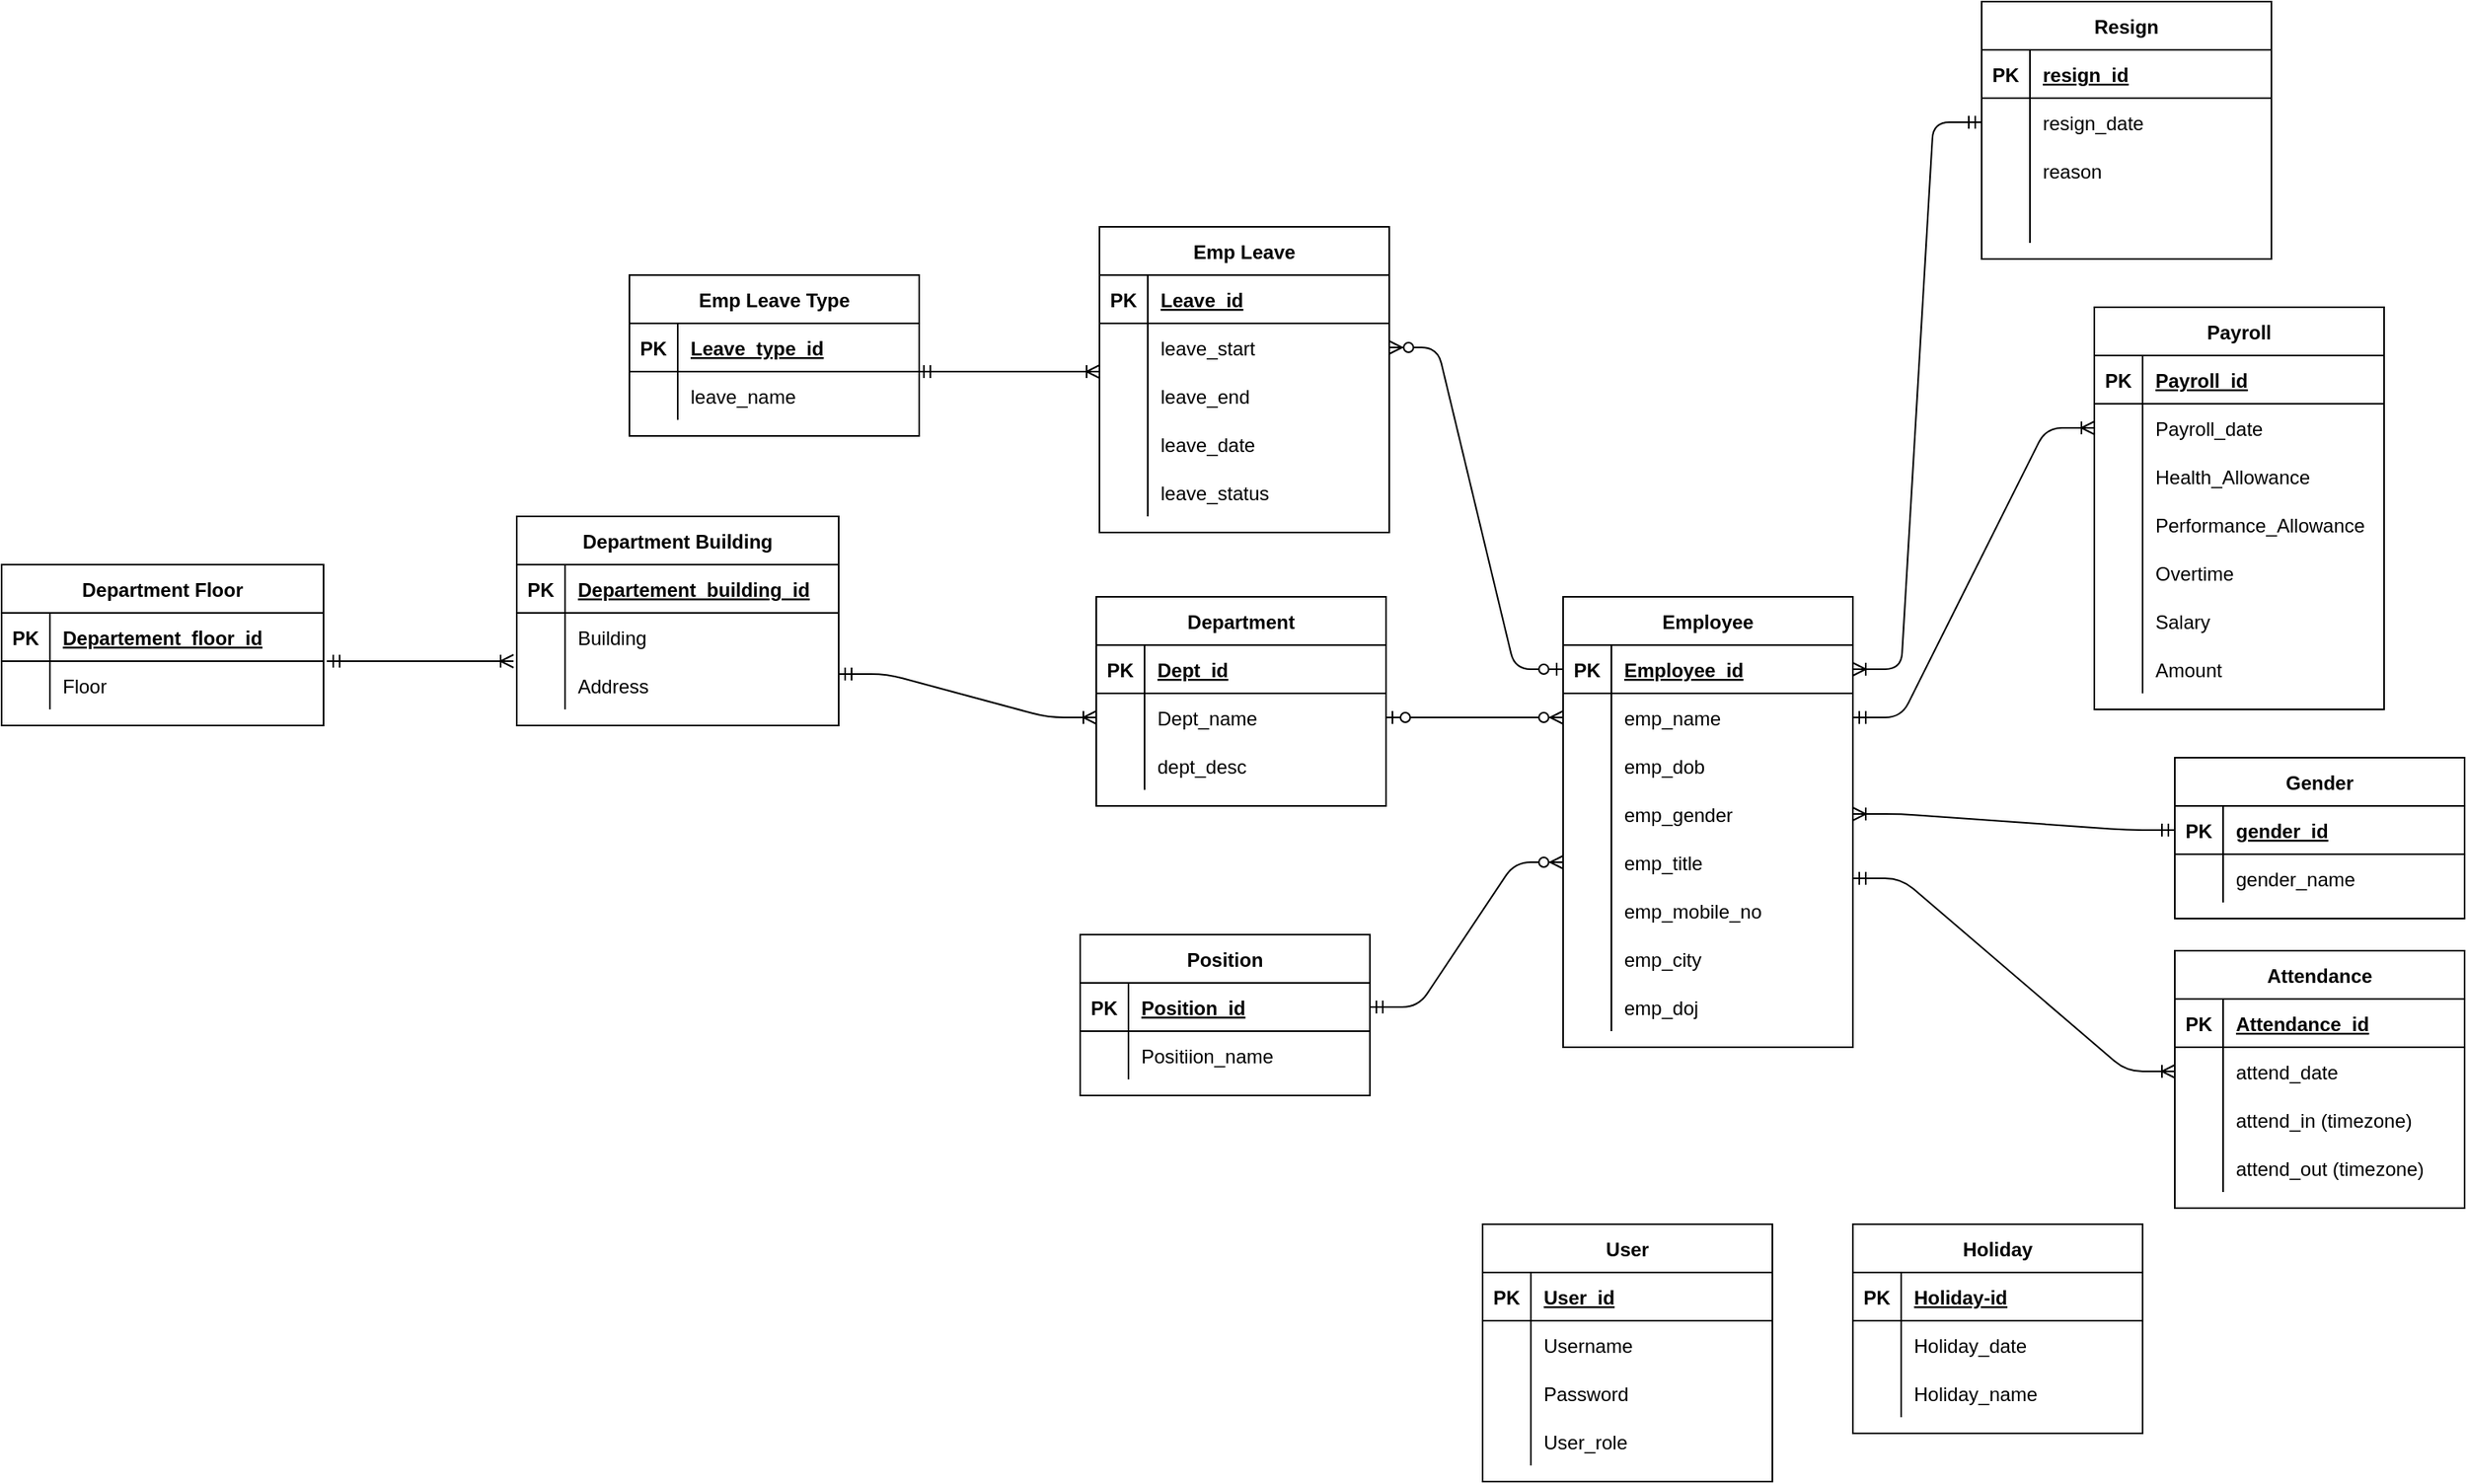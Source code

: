 <mxfile version="13.9.9" type="device" pages="3"><diagram id="tRvg7Ce7Wmifk7kSsYeM" name="ERD"><mxGraphModel dx="1679" dy="1673" grid="1" gridSize="10" guides="1" tooltips="1" connect="1" arrows="1" fold="1" page="1" pageScale="1" pageWidth="827" pageHeight="1169" math="0" shadow="0"><root><mxCell id="0"/><mxCell id="1" parent="0"/><mxCell id="Ge4jS6jMGNQGR-WiwwMF-1" value="Emp Leave Type" style="shape=table;startSize=30;container=1;collapsible=1;childLayout=tableLayout;fixedRows=1;rowLines=0;fontStyle=1;align=center;resizeLast=1;" parent="1" vertex="1"><mxGeometry x="-170" y="40" width="180" height="100" as="geometry"/></mxCell><mxCell id="Ge4jS6jMGNQGR-WiwwMF-2" value="" style="shape=partialRectangle;collapsible=0;dropTarget=0;pointerEvents=0;fillColor=none;top=0;left=0;bottom=1;right=0;points=[[0,0.5],[1,0.5]];portConstraint=eastwest;" parent="Ge4jS6jMGNQGR-WiwwMF-1" vertex="1"><mxGeometry y="30" width="180" height="30" as="geometry"/></mxCell><mxCell id="Ge4jS6jMGNQGR-WiwwMF-3" value="PK" style="shape=partialRectangle;connectable=0;fillColor=none;top=0;left=0;bottom=0;right=0;fontStyle=1;overflow=hidden;" parent="Ge4jS6jMGNQGR-WiwwMF-2" vertex="1"><mxGeometry width="30" height="30" as="geometry"/></mxCell><mxCell id="Ge4jS6jMGNQGR-WiwwMF-4" value="Leave_type_id" style="shape=partialRectangle;connectable=0;fillColor=none;top=0;left=0;bottom=0;right=0;align=left;spacingLeft=6;fontStyle=5;overflow=hidden;" parent="Ge4jS6jMGNQGR-WiwwMF-2" vertex="1"><mxGeometry x="30" width="150" height="30" as="geometry"/></mxCell><mxCell id="Ge4jS6jMGNQGR-WiwwMF-5" value="" style="shape=partialRectangle;collapsible=0;dropTarget=0;pointerEvents=0;fillColor=none;top=0;left=0;bottom=0;right=0;points=[[0,0.5],[1,0.5]];portConstraint=eastwest;" parent="Ge4jS6jMGNQGR-WiwwMF-1" vertex="1"><mxGeometry y="60" width="180" height="30" as="geometry"/></mxCell><mxCell id="Ge4jS6jMGNQGR-WiwwMF-6" value="" style="shape=partialRectangle;connectable=0;fillColor=none;top=0;left=0;bottom=0;right=0;editable=1;overflow=hidden;" parent="Ge4jS6jMGNQGR-WiwwMF-5" vertex="1"><mxGeometry width="30" height="30" as="geometry"/></mxCell><mxCell id="Ge4jS6jMGNQGR-WiwwMF-7" value="leave_name" style="shape=partialRectangle;connectable=0;fillColor=none;top=0;left=0;bottom=0;right=0;align=left;spacingLeft=6;overflow=hidden;" parent="Ge4jS6jMGNQGR-WiwwMF-5" vertex="1"><mxGeometry x="30" width="150" height="30" as="geometry"/></mxCell><mxCell id="Ge4jS6jMGNQGR-WiwwMF-14" value="Department" style="shape=table;startSize=30;container=1;collapsible=1;childLayout=tableLayout;fixedRows=1;rowLines=0;fontStyle=1;align=center;resizeLast=1;" parent="1" vertex="1"><mxGeometry x="120" y="240" width="180" height="130" as="geometry"/></mxCell><mxCell id="Ge4jS6jMGNQGR-WiwwMF-15" value="" style="shape=partialRectangle;collapsible=0;dropTarget=0;pointerEvents=0;fillColor=none;top=0;left=0;bottom=1;right=0;points=[[0,0.5],[1,0.5]];portConstraint=eastwest;" parent="Ge4jS6jMGNQGR-WiwwMF-14" vertex="1"><mxGeometry y="30" width="180" height="30" as="geometry"/></mxCell><mxCell id="Ge4jS6jMGNQGR-WiwwMF-16" value="PK" style="shape=partialRectangle;connectable=0;fillColor=none;top=0;left=0;bottom=0;right=0;fontStyle=1;overflow=hidden;" parent="Ge4jS6jMGNQGR-WiwwMF-15" vertex="1"><mxGeometry width="30" height="30" as="geometry"/></mxCell><mxCell id="Ge4jS6jMGNQGR-WiwwMF-17" value="Dept_id" style="shape=partialRectangle;connectable=0;fillColor=none;top=0;left=0;bottom=0;right=0;align=left;spacingLeft=6;fontStyle=5;overflow=hidden;" parent="Ge4jS6jMGNQGR-WiwwMF-15" vertex="1"><mxGeometry x="30" width="150" height="30" as="geometry"/></mxCell><mxCell id="Ge4jS6jMGNQGR-WiwwMF-18" value="" style="shape=partialRectangle;collapsible=0;dropTarget=0;pointerEvents=0;fillColor=none;top=0;left=0;bottom=0;right=0;points=[[0,0.5],[1,0.5]];portConstraint=eastwest;" parent="Ge4jS6jMGNQGR-WiwwMF-14" vertex="1"><mxGeometry y="60" width="180" height="30" as="geometry"/></mxCell><mxCell id="Ge4jS6jMGNQGR-WiwwMF-19" value="" style="shape=partialRectangle;connectable=0;fillColor=none;top=0;left=0;bottom=0;right=0;editable=1;overflow=hidden;" parent="Ge4jS6jMGNQGR-WiwwMF-18" vertex="1"><mxGeometry width="30" height="30" as="geometry"/></mxCell><mxCell id="Ge4jS6jMGNQGR-WiwwMF-20" value="Dept_name" style="shape=partialRectangle;connectable=0;fillColor=none;top=0;left=0;bottom=0;right=0;align=left;spacingLeft=6;overflow=hidden;" parent="Ge4jS6jMGNQGR-WiwwMF-18" vertex="1"><mxGeometry x="30" width="150" height="30" as="geometry"/></mxCell><mxCell id="Ge4jS6jMGNQGR-WiwwMF-24" value="" style="shape=partialRectangle;collapsible=0;dropTarget=0;pointerEvents=0;fillColor=none;top=0;left=0;bottom=0;right=0;points=[[0,0.5],[1,0.5]];portConstraint=eastwest;" parent="Ge4jS6jMGNQGR-WiwwMF-14" vertex="1"><mxGeometry y="90" width="180" height="30" as="geometry"/></mxCell><mxCell id="Ge4jS6jMGNQGR-WiwwMF-25" value="" style="shape=partialRectangle;connectable=0;fillColor=none;top=0;left=0;bottom=0;right=0;editable=1;overflow=hidden;" parent="Ge4jS6jMGNQGR-WiwwMF-24" vertex="1"><mxGeometry width="30" height="30" as="geometry"/></mxCell><mxCell id="Ge4jS6jMGNQGR-WiwwMF-26" value="dept_desc" style="shape=partialRectangle;connectable=0;fillColor=none;top=0;left=0;bottom=0;right=0;align=left;spacingLeft=6;overflow=hidden;" parent="Ge4jS6jMGNQGR-WiwwMF-24" vertex="1"><mxGeometry x="30" width="150" height="30" as="geometry"/></mxCell><mxCell id="Ge4jS6jMGNQGR-WiwwMF-27" value="Position" style="shape=table;startSize=30;container=1;collapsible=1;childLayout=tableLayout;fixedRows=1;rowLines=0;fontStyle=1;align=center;resizeLast=1;" parent="1" vertex="1"><mxGeometry x="110" y="450" width="180" height="100" as="geometry"/></mxCell><mxCell id="Ge4jS6jMGNQGR-WiwwMF-28" value="" style="shape=partialRectangle;collapsible=0;dropTarget=0;pointerEvents=0;fillColor=none;top=0;left=0;bottom=1;right=0;points=[[0,0.5],[1,0.5]];portConstraint=eastwest;" parent="Ge4jS6jMGNQGR-WiwwMF-27" vertex="1"><mxGeometry y="30" width="180" height="30" as="geometry"/></mxCell><mxCell id="Ge4jS6jMGNQGR-WiwwMF-29" value="PK" style="shape=partialRectangle;connectable=0;fillColor=none;top=0;left=0;bottom=0;right=0;fontStyle=1;overflow=hidden;" parent="Ge4jS6jMGNQGR-WiwwMF-28" vertex="1"><mxGeometry width="30" height="30" as="geometry"/></mxCell><mxCell id="Ge4jS6jMGNQGR-WiwwMF-30" value="Position_id" style="shape=partialRectangle;connectable=0;fillColor=none;top=0;left=0;bottom=0;right=0;align=left;spacingLeft=6;fontStyle=5;overflow=hidden;" parent="Ge4jS6jMGNQGR-WiwwMF-28" vertex="1"><mxGeometry x="30" width="150" height="30" as="geometry"/></mxCell><mxCell id="Ge4jS6jMGNQGR-WiwwMF-31" value="" style="shape=partialRectangle;collapsible=0;dropTarget=0;pointerEvents=0;fillColor=none;top=0;left=0;bottom=0;right=0;points=[[0,0.5],[1,0.5]];portConstraint=eastwest;" parent="Ge4jS6jMGNQGR-WiwwMF-27" vertex="1"><mxGeometry y="60" width="180" height="30" as="geometry"/></mxCell><mxCell id="Ge4jS6jMGNQGR-WiwwMF-32" value="" style="shape=partialRectangle;connectable=0;fillColor=none;top=0;left=0;bottom=0;right=0;editable=1;overflow=hidden;" parent="Ge4jS6jMGNQGR-WiwwMF-31" vertex="1"><mxGeometry width="30" height="30" as="geometry"/></mxCell><mxCell id="Ge4jS6jMGNQGR-WiwwMF-33" value="Positiion_name" style="shape=partialRectangle;connectable=0;fillColor=none;top=0;left=0;bottom=0;right=0;align=left;spacingLeft=6;overflow=hidden;" parent="Ge4jS6jMGNQGR-WiwwMF-31" vertex="1"><mxGeometry x="30" width="150" height="30" as="geometry"/></mxCell><mxCell id="Ge4jS6jMGNQGR-WiwwMF-40" value="Employee" style="shape=table;startSize=30;container=1;collapsible=1;childLayout=tableLayout;fixedRows=1;rowLines=0;fontStyle=1;align=center;resizeLast=1;" parent="1" vertex="1"><mxGeometry x="410" y="240" width="180" height="280" as="geometry"/></mxCell><mxCell id="Ge4jS6jMGNQGR-WiwwMF-41" value="" style="shape=partialRectangle;collapsible=0;dropTarget=0;pointerEvents=0;fillColor=none;top=0;left=0;bottom=1;right=0;points=[[0,0.5],[1,0.5]];portConstraint=eastwest;" parent="Ge4jS6jMGNQGR-WiwwMF-40" vertex="1"><mxGeometry y="30" width="180" height="30" as="geometry"/></mxCell><mxCell id="Ge4jS6jMGNQGR-WiwwMF-42" value="PK" style="shape=partialRectangle;connectable=0;fillColor=none;top=0;left=0;bottom=0;right=0;fontStyle=1;overflow=hidden;" parent="Ge4jS6jMGNQGR-WiwwMF-41" vertex="1"><mxGeometry width="30" height="30" as="geometry"/></mxCell><mxCell id="Ge4jS6jMGNQGR-WiwwMF-43" value="Employee_id" style="shape=partialRectangle;connectable=0;fillColor=none;top=0;left=0;bottom=0;right=0;align=left;spacingLeft=6;fontStyle=5;overflow=hidden;" parent="Ge4jS6jMGNQGR-WiwwMF-41" vertex="1"><mxGeometry x="30" width="150" height="30" as="geometry"/></mxCell><mxCell id="Ge4jS6jMGNQGR-WiwwMF-44" value="" style="shape=partialRectangle;collapsible=0;dropTarget=0;pointerEvents=0;fillColor=none;top=0;left=0;bottom=0;right=0;points=[[0,0.5],[1,0.5]];portConstraint=eastwest;" parent="Ge4jS6jMGNQGR-WiwwMF-40" vertex="1"><mxGeometry y="60" width="180" height="30" as="geometry"/></mxCell><mxCell id="Ge4jS6jMGNQGR-WiwwMF-45" value="" style="shape=partialRectangle;connectable=0;fillColor=none;top=0;left=0;bottom=0;right=0;editable=1;overflow=hidden;" parent="Ge4jS6jMGNQGR-WiwwMF-44" vertex="1"><mxGeometry width="30" height="30" as="geometry"/></mxCell><mxCell id="Ge4jS6jMGNQGR-WiwwMF-46" value="emp_name" style="shape=partialRectangle;connectable=0;fillColor=none;top=0;left=0;bottom=0;right=0;align=left;spacingLeft=6;overflow=hidden;" parent="Ge4jS6jMGNQGR-WiwwMF-44" vertex="1"><mxGeometry x="30" width="150" height="30" as="geometry"/></mxCell><mxCell id="Ge4jS6jMGNQGR-WiwwMF-47" value="" style="shape=partialRectangle;collapsible=0;dropTarget=0;pointerEvents=0;fillColor=none;top=0;left=0;bottom=0;right=0;points=[[0,0.5],[1,0.5]];portConstraint=eastwest;" parent="Ge4jS6jMGNQGR-WiwwMF-40" vertex="1"><mxGeometry y="90" width="180" height="30" as="geometry"/></mxCell><mxCell id="Ge4jS6jMGNQGR-WiwwMF-48" value="" style="shape=partialRectangle;connectable=0;fillColor=none;top=0;left=0;bottom=0;right=0;editable=1;overflow=hidden;" parent="Ge4jS6jMGNQGR-WiwwMF-47" vertex="1"><mxGeometry width="30" height="30" as="geometry"/></mxCell><mxCell id="Ge4jS6jMGNQGR-WiwwMF-49" value="emp_dob" style="shape=partialRectangle;connectable=0;fillColor=none;top=0;left=0;bottom=0;right=0;align=left;spacingLeft=6;overflow=hidden;" parent="Ge4jS6jMGNQGR-WiwwMF-47" vertex="1"><mxGeometry x="30" width="150" height="30" as="geometry"/></mxCell><mxCell id="Jr6-6ks9vc5VCq1-RGp--1" value="" style="shape=partialRectangle;collapsible=0;dropTarget=0;pointerEvents=0;fillColor=none;top=0;left=0;bottom=0;right=0;points=[[0,0.5],[1,0.5]];portConstraint=eastwest;" parent="Ge4jS6jMGNQGR-WiwwMF-40" vertex="1"><mxGeometry y="120" width="180" height="30" as="geometry"/></mxCell><mxCell id="Jr6-6ks9vc5VCq1-RGp--2" value="" style="shape=partialRectangle;connectable=0;fillColor=none;top=0;left=0;bottom=0;right=0;editable=1;overflow=hidden;" parent="Jr6-6ks9vc5VCq1-RGp--1" vertex="1"><mxGeometry width="30" height="30" as="geometry"/></mxCell><mxCell id="Jr6-6ks9vc5VCq1-RGp--3" value="emp_gender" style="shape=partialRectangle;connectable=0;fillColor=none;top=0;left=0;bottom=0;right=0;align=left;spacingLeft=6;overflow=hidden;" parent="Jr6-6ks9vc5VCq1-RGp--1" vertex="1"><mxGeometry x="30" width="150" height="30" as="geometry"/></mxCell><mxCell id="Ge4jS6jMGNQGR-WiwwMF-50" value="" style="shape=partialRectangle;collapsible=0;dropTarget=0;pointerEvents=0;fillColor=none;top=0;left=0;bottom=0;right=0;points=[[0,0.5],[1,0.5]];portConstraint=eastwest;" parent="Ge4jS6jMGNQGR-WiwwMF-40" vertex="1"><mxGeometry y="150" width="180" height="30" as="geometry"/></mxCell><mxCell id="Ge4jS6jMGNQGR-WiwwMF-51" value="" style="shape=partialRectangle;connectable=0;fillColor=none;top=0;left=0;bottom=0;right=0;editable=1;overflow=hidden;" parent="Ge4jS6jMGNQGR-WiwwMF-50" vertex="1"><mxGeometry width="30" height="30" as="geometry"/></mxCell><mxCell id="Ge4jS6jMGNQGR-WiwwMF-52" value="emp_title" style="shape=partialRectangle;connectable=0;fillColor=none;top=0;left=0;bottom=0;right=0;align=left;spacingLeft=6;overflow=hidden;" parent="Ge4jS6jMGNQGR-WiwwMF-50" vertex="1"><mxGeometry x="30" width="150" height="30" as="geometry"/></mxCell><mxCell id="Ge4jS6jMGNQGR-WiwwMF-53" value="" style="shape=partialRectangle;collapsible=0;dropTarget=0;pointerEvents=0;fillColor=none;top=0;left=0;bottom=0;right=0;points=[[0,0.5],[1,0.5]];portConstraint=eastwest;" parent="Ge4jS6jMGNQGR-WiwwMF-40" vertex="1"><mxGeometry y="180" width="180" height="30" as="geometry"/></mxCell><mxCell id="Ge4jS6jMGNQGR-WiwwMF-54" value="" style="shape=partialRectangle;connectable=0;fillColor=none;top=0;left=0;bottom=0;right=0;editable=1;overflow=hidden;" parent="Ge4jS6jMGNQGR-WiwwMF-53" vertex="1"><mxGeometry width="30" height="30" as="geometry"/></mxCell><mxCell id="Ge4jS6jMGNQGR-WiwwMF-55" value="emp_mobile_no" style="shape=partialRectangle;connectable=0;fillColor=none;top=0;left=0;bottom=0;right=0;align=left;spacingLeft=6;overflow=hidden;" parent="Ge4jS6jMGNQGR-WiwwMF-53" vertex="1"><mxGeometry x="30" width="150" height="30" as="geometry"/></mxCell><mxCell id="Ge4jS6jMGNQGR-WiwwMF-56" value="" style="shape=partialRectangle;collapsible=0;dropTarget=0;pointerEvents=0;fillColor=none;top=0;left=0;bottom=0;right=0;points=[[0,0.5],[1,0.5]];portConstraint=eastwest;" parent="Ge4jS6jMGNQGR-WiwwMF-40" vertex="1"><mxGeometry y="210" width="180" height="30" as="geometry"/></mxCell><mxCell id="Ge4jS6jMGNQGR-WiwwMF-57" value="" style="shape=partialRectangle;connectable=0;fillColor=none;top=0;left=0;bottom=0;right=0;editable=1;overflow=hidden;" parent="Ge4jS6jMGNQGR-WiwwMF-56" vertex="1"><mxGeometry width="30" height="30" as="geometry"/></mxCell><mxCell id="Ge4jS6jMGNQGR-WiwwMF-58" value="emp_city" style="shape=partialRectangle;connectable=0;fillColor=none;top=0;left=0;bottom=0;right=0;align=left;spacingLeft=6;overflow=hidden;" parent="Ge4jS6jMGNQGR-WiwwMF-56" vertex="1"><mxGeometry x="30" width="150" height="30" as="geometry"/></mxCell><mxCell id="Ge4jS6jMGNQGR-WiwwMF-59" value="" style="shape=partialRectangle;collapsible=0;dropTarget=0;pointerEvents=0;fillColor=none;top=0;left=0;bottom=0;right=0;points=[[0,0.5],[1,0.5]];portConstraint=eastwest;" parent="Ge4jS6jMGNQGR-WiwwMF-40" vertex="1"><mxGeometry y="240" width="180" height="30" as="geometry"/></mxCell><mxCell id="Ge4jS6jMGNQGR-WiwwMF-60" value="" style="shape=partialRectangle;connectable=0;fillColor=none;top=0;left=0;bottom=0;right=0;editable=1;overflow=hidden;" parent="Ge4jS6jMGNQGR-WiwwMF-59" vertex="1"><mxGeometry width="30" height="30" as="geometry"/></mxCell><mxCell id="Ge4jS6jMGNQGR-WiwwMF-61" value="emp_doj" style="shape=partialRectangle;connectable=0;fillColor=none;top=0;left=0;bottom=0;right=0;align=left;spacingLeft=6;overflow=hidden;" parent="Ge4jS6jMGNQGR-WiwwMF-59" vertex="1"><mxGeometry x="30" width="150" height="30" as="geometry"/></mxCell><mxCell id="Ge4jS6jMGNQGR-WiwwMF-62" value="Emp Leave" style="shape=table;startSize=30;container=1;collapsible=1;childLayout=tableLayout;fixedRows=1;rowLines=0;fontStyle=1;align=center;resizeLast=1;" parent="1" vertex="1"><mxGeometry x="122" y="10" width="180" height="190" as="geometry"/></mxCell><mxCell id="Ge4jS6jMGNQGR-WiwwMF-63" value="" style="shape=partialRectangle;collapsible=0;dropTarget=0;pointerEvents=0;fillColor=none;top=0;left=0;bottom=1;right=0;points=[[0,0.5],[1,0.5]];portConstraint=eastwest;" parent="Ge4jS6jMGNQGR-WiwwMF-62" vertex="1"><mxGeometry y="30" width="180" height="30" as="geometry"/></mxCell><mxCell id="Ge4jS6jMGNQGR-WiwwMF-64" value="PK" style="shape=partialRectangle;connectable=0;fillColor=none;top=0;left=0;bottom=0;right=0;fontStyle=1;overflow=hidden;" parent="Ge4jS6jMGNQGR-WiwwMF-63" vertex="1"><mxGeometry width="30" height="30" as="geometry"/></mxCell><mxCell id="Ge4jS6jMGNQGR-WiwwMF-65" value="Leave_id" style="shape=partialRectangle;connectable=0;fillColor=none;top=0;left=0;bottom=0;right=0;align=left;spacingLeft=6;fontStyle=5;overflow=hidden;" parent="Ge4jS6jMGNQGR-WiwwMF-63" vertex="1"><mxGeometry x="30" width="150" height="30" as="geometry"/></mxCell><mxCell id="Ge4jS6jMGNQGR-WiwwMF-66" value="" style="shape=partialRectangle;collapsible=0;dropTarget=0;pointerEvents=0;fillColor=none;top=0;left=0;bottom=0;right=0;points=[[0,0.5],[1,0.5]];portConstraint=eastwest;" parent="Ge4jS6jMGNQGR-WiwwMF-62" vertex="1"><mxGeometry y="60" width="180" height="30" as="geometry"/></mxCell><mxCell id="Ge4jS6jMGNQGR-WiwwMF-67" value="" style="shape=partialRectangle;connectable=0;fillColor=none;top=0;left=0;bottom=0;right=0;editable=1;overflow=hidden;" parent="Ge4jS6jMGNQGR-WiwwMF-66" vertex="1"><mxGeometry width="30" height="30" as="geometry"/></mxCell><mxCell id="Ge4jS6jMGNQGR-WiwwMF-68" value="leave_start" style="shape=partialRectangle;connectable=0;fillColor=none;top=0;left=0;bottom=0;right=0;align=left;spacingLeft=6;overflow=hidden;" parent="Ge4jS6jMGNQGR-WiwwMF-66" vertex="1"><mxGeometry x="30" width="150" height="30" as="geometry"/></mxCell><mxCell id="Ge4jS6jMGNQGR-WiwwMF-69" value="" style="shape=partialRectangle;collapsible=0;dropTarget=0;pointerEvents=0;fillColor=none;top=0;left=0;bottom=0;right=0;points=[[0,0.5],[1,0.5]];portConstraint=eastwest;" parent="Ge4jS6jMGNQGR-WiwwMF-62" vertex="1"><mxGeometry y="90" width="180" height="30" as="geometry"/></mxCell><mxCell id="Ge4jS6jMGNQGR-WiwwMF-70" value="" style="shape=partialRectangle;connectable=0;fillColor=none;top=0;left=0;bottom=0;right=0;editable=1;overflow=hidden;" parent="Ge4jS6jMGNQGR-WiwwMF-69" vertex="1"><mxGeometry width="30" height="30" as="geometry"/></mxCell><mxCell id="Ge4jS6jMGNQGR-WiwwMF-71" value="leave_end" style="shape=partialRectangle;connectable=0;fillColor=none;top=0;left=0;bottom=0;right=0;align=left;spacingLeft=6;overflow=hidden;" parent="Ge4jS6jMGNQGR-WiwwMF-69" vertex="1"><mxGeometry x="30" width="150" height="30" as="geometry"/></mxCell><mxCell id="Ge4jS6jMGNQGR-WiwwMF-72" value="" style="shape=partialRectangle;collapsible=0;dropTarget=0;pointerEvents=0;fillColor=none;top=0;left=0;bottom=0;right=0;points=[[0,0.5],[1,0.5]];portConstraint=eastwest;" parent="Ge4jS6jMGNQGR-WiwwMF-62" vertex="1"><mxGeometry y="120" width="180" height="30" as="geometry"/></mxCell><mxCell id="Ge4jS6jMGNQGR-WiwwMF-73" value="" style="shape=partialRectangle;connectable=0;fillColor=none;top=0;left=0;bottom=0;right=0;editable=1;overflow=hidden;" parent="Ge4jS6jMGNQGR-WiwwMF-72" vertex="1"><mxGeometry width="30" height="30" as="geometry"/></mxCell><mxCell id="Ge4jS6jMGNQGR-WiwwMF-74" value="leave_date" style="shape=partialRectangle;connectable=0;fillColor=none;top=0;left=0;bottom=0;right=0;align=left;spacingLeft=6;overflow=hidden;" parent="Ge4jS6jMGNQGR-WiwwMF-72" vertex="1"><mxGeometry x="30" width="150" height="30" as="geometry"/></mxCell><mxCell id="0kgWigX2QgnFs9I9vjcI-1" value="" style="shape=partialRectangle;collapsible=0;dropTarget=0;pointerEvents=0;fillColor=none;top=0;left=0;bottom=0;right=0;points=[[0,0.5],[1,0.5]];portConstraint=eastwest;" parent="Ge4jS6jMGNQGR-WiwwMF-62" vertex="1"><mxGeometry y="150" width="180" height="30" as="geometry"/></mxCell><mxCell id="0kgWigX2QgnFs9I9vjcI-2" value="" style="shape=partialRectangle;connectable=0;fillColor=none;top=0;left=0;bottom=0;right=0;editable=1;overflow=hidden;" parent="0kgWigX2QgnFs9I9vjcI-1" vertex="1"><mxGeometry width="30" height="30" as="geometry"/></mxCell><mxCell id="0kgWigX2QgnFs9I9vjcI-3" value="leave_status" style="shape=partialRectangle;connectable=0;fillColor=none;top=0;left=0;bottom=0;right=0;align=left;spacingLeft=6;overflow=hidden;" parent="0kgWigX2QgnFs9I9vjcI-1" vertex="1"><mxGeometry x="30" width="150" height="30" as="geometry"/></mxCell><mxCell id="Ge4jS6jMGNQGR-WiwwMF-75" value="Payroll" style="shape=table;startSize=30;container=1;collapsible=1;childLayout=tableLayout;fixedRows=1;rowLines=0;fontStyle=1;align=center;resizeLast=1;" parent="1" vertex="1"><mxGeometry x="740" y="60" width="180" height="250" as="geometry"/></mxCell><mxCell id="Ge4jS6jMGNQGR-WiwwMF-76" value="" style="shape=partialRectangle;collapsible=0;dropTarget=0;pointerEvents=0;fillColor=none;top=0;left=0;bottom=1;right=0;points=[[0,0.5],[1,0.5]];portConstraint=eastwest;" parent="Ge4jS6jMGNQGR-WiwwMF-75" vertex="1"><mxGeometry y="30" width="180" height="30" as="geometry"/></mxCell><mxCell id="Ge4jS6jMGNQGR-WiwwMF-77" value="PK" style="shape=partialRectangle;connectable=0;fillColor=none;top=0;left=0;bottom=0;right=0;fontStyle=1;overflow=hidden;" parent="Ge4jS6jMGNQGR-WiwwMF-76" vertex="1"><mxGeometry width="30" height="30" as="geometry"/></mxCell><mxCell id="Ge4jS6jMGNQGR-WiwwMF-78" value="Payroll_id" style="shape=partialRectangle;connectable=0;fillColor=none;top=0;left=0;bottom=0;right=0;align=left;spacingLeft=6;fontStyle=5;overflow=hidden;" parent="Ge4jS6jMGNQGR-WiwwMF-76" vertex="1"><mxGeometry x="30" width="150" height="30" as="geometry"/></mxCell><mxCell id="Ge4jS6jMGNQGR-WiwwMF-79" value="" style="shape=partialRectangle;collapsible=0;dropTarget=0;pointerEvents=0;fillColor=none;top=0;left=0;bottom=0;right=0;points=[[0,0.5],[1,0.5]];portConstraint=eastwest;" parent="Ge4jS6jMGNQGR-WiwwMF-75" vertex="1"><mxGeometry y="60" width="180" height="30" as="geometry"/></mxCell><mxCell id="Ge4jS6jMGNQGR-WiwwMF-80" value="" style="shape=partialRectangle;connectable=0;fillColor=none;top=0;left=0;bottom=0;right=0;editable=1;overflow=hidden;" parent="Ge4jS6jMGNQGR-WiwwMF-79" vertex="1"><mxGeometry width="30" height="30" as="geometry"/></mxCell><mxCell id="Ge4jS6jMGNQGR-WiwwMF-81" value="Payroll_date" style="shape=partialRectangle;connectable=0;fillColor=none;top=0;left=0;bottom=0;right=0;align=left;spacingLeft=6;overflow=hidden;" parent="Ge4jS6jMGNQGR-WiwwMF-79" vertex="1"><mxGeometry x="30" width="150" height="30" as="geometry"/></mxCell><mxCell id="S2FYDKLGvQmiJW5w1tpN-1" value="" style="shape=partialRectangle;collapsible=0;dropTarget=0;pointerEvents=0;fillColor=none;top=0;left=0;bottom=0;right=0;points=[[0,0.5],[1,0.5]];portConstraint=eastwest;" parent="Ge4jS6jMGNQGR-WiwwMF-75" vertex="1"><mxGeometry y="90" width="180" height="30" as="geometry"/></mxCell><mxCell id="S2FYDKLGvQmiJW5w1tpN-2" value="" style="shape=partialRectangle;connectable=0;fillColor=none;top=0;left=0;bottom=0;right=0;editable=1;overflow=hidden;" parent="S2FYDKLGvQmiJW5w1tpN-1" vertex="1"><mxGeometry width="30" height="30" as="geometry"/></mxCell><mxCell id="S2FYDKLGvQmiJW5w1tpN-3" value="Health_Allowance" style="shape=partialRectangle;connectable=0;fillColor=none;top=0;left=0;bottom=0;right=0;align=left;spacingLeft=6;overflow=hidden;" parent="S2FYDKLGvQmiJW5w1tpN-1" vertex="1"><mxGeometry x="30" width="150" height="30" as="geometry"/></mxCell><mxCell id="S2FYDKLGvQmiJW5w1tpN-4" value="" style="shape=partialRectangle;collapsible=0;dropTarget=0;pointerEvents=0;fillColor=none;top=0;left=0;bottom=0;right=0;points=[[0,0.5],[1,0.5]];portConstraint=eastwest;" parent="Ge4jS6jMGNQGR-WiwwMF-75" vertex="1"><mxGeometry y="120" width="180" height="30" as="geometry"/></mxCell><mxCell id="S2FYDKLGvQmiJW5w1tpN-5" value="" style="shape=partialRectangle;connectable=0;fillColor=none;top=0;left=0;bottom=0;right=0;editable=1;overflow=hidden;" parent="S2FYDKLGvQmiJW5w1tpN-4" vertex="1"><mxGeometry width="30" height="30" as="geometry"/></mxCell><mxCell id="S2FYDKLGvQmiJW5w1tpN-6" value="Performance_Allowance" style="shape=partialRectangle;connectable=0;fillColor=none;top=0;left=0;bottom=0;right=0;align=left;spacingLeft=6;overflow=hidden;" parent="S2FYDKLGvQmiJW5w1tpN-4" vertex="1"><mxGeometry x="30" width="150" height="30" as="geometry"/></mxCell><mxCell id="WlHeDqR2zBYPXwS1Ht3b-1" value="" style="shape=partialRectangle;collapsible=0;dropTarget=0;pointerEvents=0;fillColor=none;top=0;left=0;bottom=0;right=0;points=[[0,0.5],[1,0.5]];portConstraint=eastwest;" vertex="1" parent="Ge4jS6jMGNQGR-WiwwMF-75"><mxGeometry y="150" width="180" height="30" as="geometry"/></mxCell><mxCell id="WlHeDqR2zBYPXwS1Ht3b-2" value="" style="shape=partialRectangle;connectable=0;fillColor=none;top=0;left=0;bottom=0;right=0;editable=1;overflow=hidden;" vertex="1" parent="WlHeDqR2zBYPXwS1Ht3b-1"><mxGeometry width="30" height="30" as="geometry"/></mxCell><mxCell id="WlHeDqR2zBYPXwS1Ht3b-3" value="Overtime" style="shape=partialRectangle;connectable=0;fillColor=none;top=0;left=0;bottom=0;right=0;align=left;spacingLeft=6;overflow=hidden;" vertex="1" parent="WlHeDqR2zBYPXwS1Ht3b-1"><mxGeometry x="30" width="150" height="30" as="geometry"/></mxCell><mxCell id="Ge4jS6jMGNQGR-WiwwMF-82" value="" style="shape=partialRectangle;collapsible=0;dropTarget=0;pointerEvents=0;fillColor=none;top=0;left=0;bottom=0;right=0;points=[[0,0.5],[1,0.5]];portConstraint=eastwest;" parent="Ge4jS6jMGNQGR-WiwwMF-75" vertex="1"><mxGeometry y="180" width="180" height="30" as="geometry"/></mxCell><mxCell id="Ge4jS6jMGNQGR-WiwwMF-83" value="" style="shape=partialRectangle;connectable=0;fillColor=none;top=0;left=0;bottom=0;right=0;editable=1;overflow=hidden;" parent="Ge4jS6jMGNQGR-WiwwMF-82" vertex="1"><mxGeometry width="30" height="30" as="geometry"/></mxCell><mxCell id="Ge4jS6jMGNQGR-WiwwMF-84" value="Salary" style="shape=partialRectangle;connectable=0;fillColor=none;top=0;left=0;bottom=0;right=0;align=left;spacingLeft=6;overflow=hidden;" parent="Ge4jS6jMGNQGR-WiwwMF-82" vertex="1"><mxGeometry x="30" width="150" height="30" as="geometry"/></mxCell><mxCell id="WlHeDqR2zBYPXwS1Ht3b-4" value="" style="shape=partialRectangle;collapsible=0;dropTarget=0;pointerEvents=0;fillColor=none;top=0;left=0;bottom=0;right=0;points=[[0,0.5],[1,0.5]];portConstraint=eastwest;" vertex="1" parent="Ge4jS6jMGNQGR-WiwwMF-75"><mxGeometry y="210" width="180" height="30" as="geometry"/></mxCell><mxCell id="WlHeDqR2zBYPXwS1Ht3b-5" value="" style="shape=partialRectangle;connectable=0;fillColor=none;top=0;left=0;bottom=0;right=0;editable=1;overflow=hidden;" vertex="1" parent="WlHeDqR2zBYPXwS1Ht3b-4"><mxGeometry width="30" height="30" as="geometry"/></mxCell><mxCell id="WlHeDqR2zBYPXwS1Ht3b-6" value="Amount" style="shape=partialRectangle;connectable=0;fillColor=none;top=0;left=0;bottom=0;right=0;align=left;spacingLeft=6;overflow=hidden;" vertex="1" parent="WlHeDqR2zBYPXwS1Ht3b-4"><mxGeometry x="30" width="150" height="30" as="geometry"/></mxCell><mxCell id="Ge4jS6jMGNQGR-WiwwMF-88" value="Attendance" style="shape=table;startSize=30;container=1;collapsible=1;childLayout=tableLayout;fixedRows=1;rowLines=0;fontStyle=1;align=center;resizeLast=1;" parent="1" vertex="1"><mxGeometry x="790" y="460" width="180" height="160" as="geometry"/></mxCell><mxCell id="Ge4jS6jMGNQGR-WiwwMF-89" value="" style="shape=partialRectangle;collapsible=0;dropTarget=0;pointerEvents=0;fillColor=none;top=0;left=0;bottom=1;right=0;points=[[0,0.5],[1,0.5]];portConstraint=eastwest;" parent="Ge4jS6jMGNQGR-WiwwMF-88" vertex="1"><mxGeometry y="30" width="180" height="30" as="geometry"/></mxCell><mxCell id="Ge4jS6jMGNQGR-WiwwMF-90" value="PK" style="shape=partialRectangle;connectable=0;fillColor=none;top=0;left=0;bottom=0;right=0;fontStyle=1;overflow=hidden;" parent="Ge4jS6jMGNQGR-WiwwMF-89" vertex="1"><mxGeometry width="30" height="30" as="geometry"/></mxCell><mxCell id="Ge4jS6jMGNQGR-WiwwMF-91" value="Attendance_id" style="shape=partialRectangle;connectable=0;fillColor=none;top=0;left=0;bottom=0;right=0;align=left;spacingLeft=6;fontStyle=5;overflow=hidden;" parent="Ge4jS6jMGNQGR-WiwwMF-89" vertex="1"><mxGeometry x="30" width="150" height="30" as="geometry"/></mxCell><mxCell id="Ge4jS6jMGNQGR-WiwwMF-92" value="" style="shape=partialRectangle;collapsible=0;dropTarget=0;pointerEvents=0;fillColor=none;top=0;left=0;bottom=0;right=0;points=[[0,0.5],[1,0.5]];portConstraint=eastwest;" parent="Ge4jS6jMGNQGR-WiwwMF-88" vertex="1"><mxGeometry y="60" width="180" height="30" as="geometry"/></mxCell><mxCell id="Ge4jS6jMGNQGR-WiwwMF-93" value="" style="shape=partialRectangle;connectable=0;fillColor=none;top=0;left=0;bottom=0;right=0;editable=1;overflow=hidden;" parent="Ge4jS6jMGNQGR-WiwwMF-92" vertex="1"><mxGeometry width="30" height="30" as="geometry"/></mxCell><mxCell id="Ge4jS6jMGNQGR-WiwwMF-94" value="attend_date" style="shape=partialRectangle;connectable=0;fillColor=none;top=0;left=0;bottom=0;right=0;align=left;spacingLeft=6;overflow=hidden;" parent="Ge4jS6jMGNQGR-WiwwMF-92" vertex="1"><mxGeometry x="30" width="150" height="30" as="geometry"/></mxCell><mxCell id="Ge4jS6jMGNQGR-WiwwMF-95" value="" style="shape=partialRectangle;collapsible=0;dropTarget=0;pointerEvents=0;fillColor=none;top=0;left=0;bottom=0;right=0;points=[[0,0.5],[1,0.5]];portConstraint=eastwest;" parent="Ge4jS6jMGNQGR-WiwwMF-88" vertex="1"><mxGeometry y="90" width="180" height="30" as="geometry"/></mxCell><mxCell id="Ge4jS6jMGNQGR-WiwwMF-96" value="" style="shape=partialRectangle;connectable=0;fillColor=none;top=0;left=0;bottom=0;right=0;editable=1;overflow=hidden;" parent="Ge4jS6jMGNQGR-WiwwMF-95" vertex="1"><mxGeometry width="30" height="30" as="geometry"/></mxCell><mxCell id="Ge4jS6jMGNQGR-WiwwMF-97" value="attend_in (timezone)" style="shape=partialRectangle;connectable=0;fillColor=none;top=0;left=0;bottom=0;right=0;align=left;spacingLeft=6;overflow=hidden;" parent="Ge4jS6jMGNQGR-WiwwMF-95" vertex="1"><mxGeometry x="30" width="150" height="30" as="geometry"/></mxCell><mxCell id="Ge4jS6jMGNQGR-WiwwMF-98" value="" style="shape=partialRectangle;collapsible=0;dropTarget=0;pointerEvents=0;fillColor=none;top=0;left=0;bottom=0;right=0;points=[[0,0.5],[1,0.5]];portConstraint=eastwest;" parent="Ge4jS6jMGNQGR-WiwwMF-88" vertex="1"><mxGeometry y="120" width="180" height="30" as="geometry"/></mxCell><mxCell id="Ge4jS6jMGNQGR-WiwwMF-99" value="" style="shape=partialRectangle;connectable=0;fillColor=none;top=0;left=0;bottom=0;right=0;editable=1;overflow=hidden;" parent="Ge4jS6jMGNQGR-WiwwMF-98" vertex="1"><mxGeometry width="30" height="30" as="geometry"/></mxCell><mxCell id="Ge4jS6jMGNQGR-WiwwMF-100" value="attend_out (timezone)" style="shape=partialRectangle;connectable=0;fillColor=none;top=0;left=0;bottom=0;right=0;align=left;spacingLeft=6;overflow=hidden;" parent="Ge4jS6jMGNQGR-WiwwMF-98" vertex="1"><mxGeometry x="30" width="150" height="30" as="geometry"/></mxCell><mxCell id="Ge4jS6jMGNQGR-WiwwMF-101" value="" style="edgeStyle=entityRelationEdgeStyle;fontSize=12;html=1;endArrow=ERoneToMany;startArrow=ERmandOne;entryX=0;entryY=0.5;entryDx=0;entryDy=0;" parent="1" target="Ge4jS6jMGNQGR-WiwwMF-92" edge="1"><mxGeometry width="100" height="100" relative="1" as="geometry"><mxPoint x="590" y="415" as="sourcePoint"/><mxPoint x="690" y="315" as="targetPoint"/></mxGeometry></mxCell><mxCell id="Ge4jS6jMGNQGR-WiwwMF-102" value="" style="edgeStyle=entityRelationEdgeStyle;fontSize=12;html=1;endArrow=ERoneToMany;startArrow=ERmandOne;entryX=0;entryY=0.5;entryDx=0;entryDy=0;exitX=1;exitY=0.5;exitDx=0;exitDy=0;" parent="1" source="Ge4jS6jMGNQGR-WiwwMF-44" target="Ge4jS6jMGNQGR-WiwwMF-79" edge="1"><mxGeometry width="100" height="100" relative="1" as="geometry"><mxPoint x="594" y="352" as="sourcePoint"/><mxPoint x="730" y="110" as="targetPoint"/></mxGeometry></mxCell><mxCell id="Ge4jS6jMGNQGR-WiwwMF-103" value="" style="edgeStyle=entityRelationEdgeStyle;fontSize=12;html=1;endArrow=ERoneToMany;startArrow=ERmandOne;exitX=0.994;exitY=0;exitDx=0;exitDy=0;exitPerimeter=0;entryX=0;entryY=1;entryDx=0;entryDy=0;entryPerimeter=0;" parent="1" source="Ge4jS6jMGNQGR-WiwwMF-5" target="Ge4jS6jMGNQGR-WiwwMF-66" edge="1"><mxGeometry width="100" height="100" relative="1" as="geometry"><mxPoint x="-20" y="330" as="sourcePoint"/><mxPoint x="80" y="230" as="targetPoint"/></mxGeometry></mxCell><mxCell id="Ge4jS6jMGNQGR-WiwwMF-105" value="" style="edgeStyle=entityRelationEdgeStyle;fontSize=12;html=1;endArrow=ERzeroToMany;startArrow=ERzeroToOne;entryX=1;entryY=0.5;entryDx=0;entryDy=0;exitX=0;exitY=0.5;exitDx=0;exitDy=0;" parent="1" source="Ge4jS6jMGNQGR-WiwwMF-41" target="Ge4jS6jMGNQGR-WiwwMF-66" edge="1"><mxGeometry width="100" height="100" relative="1" as="geometry"><mxPoint x="380" y="170" as="sourcePoint"/><mxPoint x="480" y="70" as="targetPoint"/></mxGeometry></mxCell><mxCell id="Ge4jS6jMGNQGR-WiwwMF-108" value="" style="edgeStyle=entityRelationEdgeStyle;fontSize=12;html=1;endArrow=ERzeroToMany;startArrow=ERmandOne;exitX=1;exitY=0.5;exitDx=0;exitDy=0;entryX=0;entryY=0.5;entryDx=0;entryDy=0;" parent="1" source="Ge4jS6jMGNQGR-WiwwMF-28" target="Ge4jS6jMGNQGR-WiwwMF-50" edge="1"><mxGeometry width="100" height="100" relative="1" as="geometry"><mxPoint x="310" y="355" as="sourcePoint"/><mxPoint x="420" y="355" as="targetPoint"/></mxGeometry></mxCell><mxCell id="Ge4jS6jMGNQGR-WiwwMF-109" value="User" style="shape=table;startSize=30;container=1;collapsible=1;childLayout=tableLayout;fixedRows=1;rowLines=0;fontStyle=1;align=center;resizeLast=1;" parent="1" vertex="1"><mxGeometry x="360" y="630" width="180" height="160" as="geometry"/></mxCell><mxCell id="Ge4jS6jMGNQGR-WiwwMF-110" value="" style="shape=partialRectangle;collapsible=0;dropTarget=0;pointerEvents=0;fillColor=none;top=0;left=0;bottom=1;right=0;points=[[0,0.5],[1,0.5]];portConstraint=eastwest;" parent="Ge4jS6jMGNQGR-WiwwMF-109" vertex="1"><mxGeometry y="30" width="180" height="30" as="geometry"/></mxCell><mxCell id="Ge4jS6jMGNQGR-WiwwMF-111" value="PK" style="shape=partialRectangle;connectable=0;fillColor=none;top=0;left=0;bottom=0;right=0;fontStyle=1;overflow=hidden;" parent="Ge4jS6jMGNQGR-WiwwMF-110" vertex="1"><mxGeometry width="30" height="30" as="geometry"/></mxCell><mxCell id="Ge4jS6jMGNQGR-WiwwMF-112" value="User_id" style="shape=partialRectangle;connectable=0;fillColor=none;top=0;left=0;bottom=0;right=0;align=left;spacingLeft=6;fontStyle=5;overflow=hidden;" parent="Ge4jS6jMGNQGR-WiwwMF-110" vertex="1"><mxGeometry x="30" width="150" height="30" as="geometry"/></mxCell><mxCell id="Ge4jS6jMGNQGR-WiwwMF-113" value="" style="shape=partialRectangle;collapsible=0;dropTarget=0;pointerEvents=0;fillColor=none;top=0;left=0;bottom=0;right=0;points=[[0,0.5],[1,0.5]];portConstraint=eastwest;" parent="Ge4jS6jMGNQGR-WiwwMF-109" vertex="1"><mxGeometry y="60" width="180" height="30" as="geometry"/></mxCell><mxCell id="Ge4jS6jMGNQGR-WiwwMF-114" value="" style="shape=partialRectangle;connectable=0;fillColor=none;top=0;left=0;bottom=0;right=0;editable=1;overflow=hidden;" parent="Ge4jS6jMGNQGR-WiwwMF-113" vertex="1"><mxGeometry width="30" height="30" as="geometry"/></mxCell><mxCell id="Ge4jS6jMGNQGR-WiwwMF-115" value="Username" style="shape=partialRectangle;connectable=0;fillColor=none;top=0;left=0;bottom=0;right=0;align=left;spacingLeft=6;overflow=hidden;" parent="Ge4jS6jMGNQGR-WiwwMF-113" vertex="1"><mxGeometry x="30" width="150" height="30" as="geometry"/></mxCell><mxCell id="Ge4jS6jMGNQGR-WiwwMF-116" value="" style="shape=partialRectangle;collapsible=0;dropTarget=0;pointerEvents=0;fillColor=none;top=0;left=0;bottom=0;right=0;points=[[0,0.5],[1,0.5]];portConstraint=eastwest;" parent="Ge4jS6jMGNQGR-WiwwMF-109" vertex="1"><mxGeometry y="90" width="180" height="30" as="geometry"/></mxCell><mxCell id="Ge4jS6jMGNQGR-WiwwMF-117" value="" style="shape=partialRectangle;connectable=0;fillColor=none;top=0;left=0;bottom=0;right=0;editable=1;overflow=hidden;" parent="Ge4jS6jMGNQGR-WiwwMF-116" vertex="1"><mxGeometry width="30" height="30" as="geometry"/></mxCell><mxCell id="Ge4jS6jMGNQGR-WiwwMF-118" value="Password" style="shape=partialRectangle;connectable=0;fillColor=none;top=0;left=0;bottom=0;right=0;align=left;spacingLeft=6;overflow=hidden;" parent="Ge4jS6jMGNQGR-WiwwMF-116" vertex="1"><mxGeometry x="30" width="150" height="30" as="geometry"/></mxCell><mxCell id="Ge4jS6jMGNQGR-WiwwMF-119" value="" style="shape=partialRectangle;collapsible=0;dropTarget=0;pointerEvents=0;fillColor=none;top=0;left=0;bottom=0;right=0;points=[[0,0.5],[1,0.5]];portConstraint=eastwest;" parent="Ge4jS6jMGNQGR-WiwwMF-109" vertex="1"><mxGeometry y="120" width="180" height="30" as="geometry"/></mxCell><mxCell id="Ge4jS6jMGNQGR-WiwwMF-120" value="" style="shape=partialRectangle;connectable=0;fillColor=none;top=0;left=0;bottom=0;right=0;editable=1;overflow=hidden;" parent="Ge4jS6jMGNQGR-WiwwMF-119" vertex="1"><mxGeometry width="30" height="30" as="geometry"/></mxCell><mxCell id="Ge4jS6jMGNQGR-WiwwMF-121" value="User_role" style="shape=partialRectangle;connectable=0;fillColor=none;top=0;left=0;bottom=0;right=0;align=left;spacingLeft=6;overflow=hidden;" parent="Ge4jS6jMGNQGR-WiwwMF-119" vertex="1"><mxGeometry x="30" width="150" height="30" as="geometry"/></mxCell><mxCell id="Ge4jS6jMGNQGR-WiwwMF-122" value="Holiday" style="shape=table;startSize=30;container=1;collapsible=1;childLayout=tableLayout;fixedRows=1;rowLines=0;fontStyle=1;align=center;resizeLast=1;" parent="1" vertex="1"><mxGeometry x="590" y="630" width="180" height="130" as="geometry"/></mxCell><mxCell id="Ge4jS6jMGNQGR-WiwwMF-123" value="" style="shape=partialRectangle;collapsible=0;dropTarget=0;pointerEvents=0;fillColor=none;top=0;left=0;bottom=1;right=0;points=[[0,0.5],[1,0.5]];portConstraint=eastwest;" parent="Ge4jS6jMGNQGR-WiwwMF-122" vertex="1"><mxGeometry y="30" width="180" height="30" as="geometry"/></mxCell><mxCell id="Ge4jS6jMGNQGR-WiwwMF-124" value="PK" style="shape=partialRectangle;connectable=0;fillColor=none;top=0;left=0;bottom=0;right=0;fontStyle=1;overflow=hidden;" parent="Ge4jS6jMGNQGR-WiwwMF-123" vertex="1"><mxGeometry width="30" height="30" as="geometry"/></mxCell><mxCell id="Ge4jS6jMGNQGR-WiwwMF-125" value="Holiday-id" style="shape=partialRectangle;connectable=0;fillColor=none;top=0;left=0;bottom=0;right=0;align=left;spacingLeft=6;fontStyle=5;overflow=hidden;" parent="Ge4jS6jMGNQGR-WiwwMF-123" vertex="1"><mxGeometry x="30" width="150" height="30" as="geometry"/></mxCell><mxCell id="Ge4jS6jMGNQGR-WiwwMF-126" value="" style="shape=partialRectangle;collapsible=0;dropTarget=0;pointerEvents=0;fillColor=none;top=0;left=0;bottom=0;right=0;points=[[0,0.5],[1,0.5]];portConstraint=eastwest;" parent="Ge4jS6jMGNQGR-WiwwMF-122" vertex="1"><mxGeometry y="60" width="180" height="30" as="geometry"/></mxCell><mxCell id="Ge4jS6jMGNQGR-WiwwMF-127" value="" style="shape=partialRectangle;connectable=0;fillColor=none;top=0;left=0;bottom=0;right=0;editable=1;overflow=hidden;" parent="Ge4jS6jMGNQGR-WiwwMF-126" vertex="1"><mxGeometry width="30" height="30" as="geometry"/></mxCell><mxCell id="Ge4jS6jMGNQGR-WiwwMF-128" value="Holiday_date" style="shape=partialRectangle;connectable=0;fillColor=none;top=0;left=0;bottom=0;right=0;align=left;spacingLeft=6;overflow=hidden;" parent="Ge4jS6jMGNQGR-WiwwMF-126" vertex="1"><mxGeometry x="30" width="150" height="30" as="geometry"/></mxCell><mxCell id="Ge4jS6jMGNQGR-WiwwMF-129" value="" style="shape=partialRectangle;collapsible=0;dropTarget=0;pointerEvents=0;fillColor=none;top=0;left=0;bottom=0;right=0;points=[[0,0.5],[1,0.5]];portConstraint=eastwest;" parent="Ge4jS6jMGNQGR-WiwwMF-122" vertex="1"><mxGeometry y="90" width="180" height="30" as="geometry"/></mxCell><mxCell id="Ge4jS6jMGNQGR-WiwwMF-130" value="" style="shape=partialRectangle;connectable=0;fillColor=none;top=0;left=0;bottom=0;right=0;editable=1;overflow=hidden;" parent="Ge4jS6jMGNQGR-WiwwMF-129" vertex="1"><mxGeometry width="30" height="30" as="geometry"/></mxCell><mxCell id="Ge4jS6jMGNQGR-WiwwMF-131" value="Holiday_name" style="shape=partialRectangle;connectable=0;fillColor=none;top=0;left=0;bottom=0;right=0;align=left;spacingLeft=6;overflow=hidden;" parent="Ge4jS6jMGNQGR-WiwwMF-129" vertex="1"><mxGeometry x="30" width="150" height="30" as="geometry"/></mxCell><mxCell id="wsM6oWQUN84a36siJjBy-12" value="Department Building" style="shape=table;startSize=30;container=1;collapsible=1;childLayout=tableLayout;fixedRows=1;rowLines=0;fontStyle=1;align=center;resizeLast=1;" parent="1" vertex="1"><mxGeometry x="-240" y="190" width="200" height="130" as="geometry"/></mxCell><mxCell id="wsM6oWQUN84a36siJjBy-13" value="" style="shape=partialRectangle;collapsible=0;dropTarget=0;pointerEvents=0;fillColor=none;top=0;left=0;bottom=1;right=0;points=[[0,0.5],[1,0.5]];portConstraint=eastwest;" parent="wsM6oWQUN84a36siJjBy-12" vertex="1"><mxGeometry y="30" width="200" height="30" as="geometry"/></mxCell><mxCell id="wsM6oWQUN84a36siJjBy-14" value="PK" style="shape=partialRectangle;connectable=0;fillColor=none;top=0;left=0;bottom=0;right=0;fontStyle=1;overflow=hidden;" parent="wsM6oWQUN84a36siJjBy-13" vertex="1"><mxGeometry width="30" height="30" as="geometry"/></mxCell><mxCell id="wsM6oWQUN84a36siJjBy-15" value="Departement_building_id" style="shape=partialRectangle;connectable=0;fillColor=none;top=0;left=0;bottom=0;right=0;align=left;spacingLeft=6;fontStyle=5;overflow=hidden;" parent="wsM6oWQUN84a36siJjBy-13" vertex="1"><mxGeometry x="30" width="170" height="30" as="geometry"/></mxCell><mxCell id="wsM6oWQUN84a36siJjBy-16" value="" style="shape=partialRectangle;collapsible=0;dropTarget=0;pointerEvents=0;fillColor=none;top=0;left=0;bottom=0;right=0;points=[[0,0.5],[1,0.5]];portConstraint=eastwest;" parent="wsM6oWQUN84a36siJjBy-12" vertex="1"><mxGeometry y="60" width="200" height="30" as="geometry"/></mxCell><mxCell id="wsM6oWQUN84a36siJjBy-17" value="" style="shape=partialRectangle;connectable=0;fillColor=none;top=0;left=0;bottom=0;right=0;editable=1;overflow=hidden;" parent="wsM6oWQUN84a36siJjBy-16" vertex="1"><mxGeometry width="30" height="30" as="geometry"/></mxCell><mxCell id="wsM6oWQUN84a36siJjBy-18" value="Building" style="shape=partialRectangle;connectable=0;fillColor=none;top=0;left=0;bottom=0;right=0;align=left;spacingLeft=6;overflow=hidden;" parent="wsM6oWQUN84a36siJjBy-16" vertex="1"><mxGeometry x="30" width="170" height="30" as="geometry"/></mxCell><mxCell id="wsM6oWQUN84a36siJjBy-19" value="" style="shape=partialRectangle;collapsible=0;dropTarget=0;pointerEvents=0;fillColor=none;top=0;left=0;bottom=0;right=0;points=[[0,0.5],[1,0.5]];portConstraint=eastwest;" parent="wsM6oWQUN84a36siJjBy-12" vertex="1"><mxGeometry y="90" width="200" height="30" as="geometry"/></mxCell><mxCell id="wsM6oWQUN84a36siJjBy-20" value="" style="shape=partialRectangle;connectable=0;fillColor=none;top=0;left=0;bottom=0;right=0;editable=1;overflow=hidden;" parent="wsM6oWQUN84a36siJjBy-19" vertex="1"><mxGeometry width="30" height="30" as="geometry"/></mxCell><mxCell id="wsM6oWQUN84a36siJjBy-21" value="Address" style="shape=partialRectangle;connectable=0;fillColor=none;top=0;left=0;bottom=0;right=0;align=left;spacingLeft=6;overflow=hidden;" parent="wsM6oWQUN84a36siJjBy-19" vertex="1"><mxGeometry x="30" width="170" height="30" as="geometry"/></mxCell><mxCell id="wsM6oWQUN84a36siJjBy-25" value="Department Floor" style="shape=table;startSize=30;container=1;collapsible=1;childLayout=tableLayout;fixedRows=1;rowLines=0;fontStyle=1;align=center;resizeLast=1;" parent="1" vertex="1"><mxGeometry x="-560" y="220" width="200" height="100" as="geometry"/></mxCell><mxCell id="wsM6oWQUN84a36siJjBy-26" value="" style="shape=partialRectangle;collapsible=0;dropTarget=0;pointerEvents=0;fillColor=none;top=0;left=0;bottom=1;right=0;points=[[0,0.5],[1,0.5]];portConstraint=eastwest;" parent="wsM6oWQUN84a36siJjBy-25" vertex="1"><mxGeometry y="30" width="200" height="30" as="geometry"/></mxCell><mxCell id="wsM6oWQUN84a36siJjBy-27" value="PK" style="shape=partialRectangle;connectable=0;fillColor=none;top=0;left=0;bottom=0;right=0;fontStyle=1;overflow=hidden;" parent="wsM6oWQUN84a36siJjBy-26" vertex="1"><mxGeometry width="30" height="30" as="geometry"/></mxCell><mxCell id="wsM6oWQUN84a36siJjBy-28" value="Departement_floor_id" style="shape=partialRectangle;connectable=0;fillColor=none;top=0;left=0;bottom=0;right=0;align=left;spacingLeft=6;fontStyle=5;overflow=hidden;" parent="wsM6oWQUN84a36siJjBy-26" vertex="1"><mxGeometry x="30" width="170" height="30" as="geometry"/></mxCell><mxCell id="wsM6oWQUN84a36siJjBy-29" value="" style="shape=partialRectangle;collapsible=0;dropTarget=0;pointerEvents=0;fillColor=none;top=0;left=0;bottom=0;right=0;points=[[0,0.5],[1,0.5]];portConstraint=eastwest;" parent="wsM6oWQUN84a36siJjBy-25" vertex="1"><mxGeometry y="60" width="200" height="30" as="geometry"/></mxCell><mxCell id="wsM6oWQUN84a36siJjBy-30" value="" style="shape=partialRectangle;connectable=0;fillColor=none;top=0;left=0;bottom=0;right=0;editable=1;overflow=hidden;" parent="wsM6oWQUN84a36siJjBy-29" vertex="1"><mxGeometry width="30" height="30" as="geometry"/></mxCell><mxCell id="wsM6oWQUN84a36siJjBy-31" value="Floor" style="shape=partialRectangle;connectable=0;fillColor=none;top=0;left=0;bottom=0;right=0;align=left;spacingLeft=6;overflow=hidden;" parent="wsM6oWQUN84a36siJjBy-29" vertex="1"><mxGeometry x="30" width="170" height="30" as="geometry"/></mxCell><mxCell id="wsM6oWQUN84a36siJjBy-35" value="" style="edgeStyle=entityRelationEdgeStyle;fontSize=12;html=1;endArrow=ERoneToMany;startArrow=ERmandOne;exitX=1.01;exitY=0;exitDx=0;exitDy=0;exitPerimeter=0;entryX=-0.01;entryY=0;entryDx=0;entryDy=0;entryPerimeter=0;" parent="1" source="wsM6oWQUN84a36siJjBy-29" target="wsM6oWQUN84a36siJjBy-19" edge="1"><mxGeometry width="100" height="100" relative="1" as="geometry"><mxPoint x="-20.0" y="414.49" as="sourcePoint"/><mxPoint x="100.0" y="315.51" as="targetPoint"/></mxGeometry></mxCell><mxCell id="wsM6oWQUN84a36siJjBy-36" value="" style="edgeStyle=entityRelationEdgeStyle;fontSize=12;html=1;endArrow=ERoneToMany;startArrow=ERmandOne;exitX=1;exitY=0.267;exitDx=0;exitDy=0;exitPerimeter=0;" parent="1" source="wsM6oWQUN84a36siJjBy-19" target="Ge4jS6jMGNQGR-WiwwMF-18" edge="1"><mxGeometry width="100" height="100" relative="1" as="geometry"><mxPoint x="-40" y="240" as="sourcePoint"/><mxPoint x="118" y="165" as="targetPoint"/></mxGeometry></mxCell><mxCell id="S2FYDKLGvQmiJW5w1tpN-7" value="Resign" style="shape=table;startSize=30;container=1;collapsible=1;childLayout=tableLayout;fixedRows=1;rowLines=0;fontStyle=1;align=center;resizeLast=1;" parent="1" vertex="1"><mxGeometry x="670" y="-130" width="180" height="160" as="geometry"/></mxCell><mxCell id="S2FYDKLGvQmiJW5w1tpN-8" value="" style="shape=partialRectangle;collapsible=0;dropTarget=0;pointerEvents=0;fillColor=none;top=0;left=0;bottom=1;right=0;points=[[0,0.5],[1,0.5]];portConstraint=eastwest;" parent="S2FYDKLGvQmiJW5w1tpN-7" vertex="1"><mxGeometry y="30" width="180" height="30" as="geometry"/></mxCell><mxCell id="S2FYDKLGvQmiJW5w1tpN-9" value="PK" style="shape=partialRectangle;connectable=0;fillColor=none;top=0;left=0;bottom=0;right=0;fontStyle=1;overflow=hidden;" parent="S2FYDKLGvQmiJW5w1tpN-8" vertex="1"><mxGeometry width="30" height="30" as="geometry"/></mxCell><mxCell id="S2FYDKLGvQmiJW5w1tpN-10" value="resign_id" style="shape=partialRectangle;connectable=0;fillColor=none;top=0;left=0;bottom=0;right=0;align=left;spacingLeft=6;fontStyle=5;overflow=hidden;" parent="S2FYDKLGvQmiJW5w1tpN-8" vertex="1"><mxGeometry x="30" width="150" height="30" as="geometry"/></mxCell><mxCell id="S2FYDKLGvQmiJW5w1tpN-11" value="" style="shape=partialRectangle;collapsible=0;dropTarget=0;pointerEvents=0;fillColor=none;top=0;left=0;bottom=0;right=0;points=[[0,0.5],[1,0.5]];portConstraint=eastwest;" parent="S2FYDKLGvQmiJW5w1tpN-7" vertex="1"><mxGeometry y="60" width="180" height="30" as="geometry"/></mxCell><mxCell id="S2FYDKLGvQmiJW5w1tpN-12" value="" style="shape=partialRectangle;connectable=0;fillColor=none;top=0;left=0;bottom=0;right=0;editable=1;overflow=hidden;" parent="S2FYDKLGvQmiJW5w1tpN-11" vertex="1"><mxGeometry width="30" height="30" as="geometry"/></mxCell><mxCell id="S2FYDKLGvQmiJW5w1tpN-13" value="resign_date" style="shape=partialRectangle;connectable=0;fillColor=none;top=0;left=0;bottom=0;right=0;align=left;spacingLeft=6;overflow=hidden;" parent="S2FYDKLGvQmiJW5w1tpN-11" vertex="1"><mxGeometry x="30" width="150" height="30" as="geometry"/></mxCell><mxCell id="S2FYDKLGvQmiJW5w1tpN-14" value="" style="shape=partialRectangle;collapsible=0;dropTarget=0;pointerEvents=0;fillColor=none;top=0;left=0;bottom=0;right=0;points=[[0,0.5],[1,0.5]];portConstraint=eastwest;" parent="S2FYDKLGvQmiJW5w1tpN-7" vertex="1"><mxGeometry y="90" width="180" height="30" as="geometry"/></mxCell><mxCell id="S2FYDKLGvQmiJW5w1tpN-15" value="" style="shape=partialRectangle;connectable=0;fillColor=none;top=0;left=0;bottom=0;right=0;editable=1;overflow=hidden;" parent="S2FYDKLGvQmiJW5w1tpN-14" vertex="1"><mxGeometry width="30" height="30" as="geometry"/></mxCell><mxCell id="S2FYDKLGvQmiJW5w1tpN-16" value="reason" style="shape=partialRectangle;connectable=0;fillColor=none;top=0;left=0;bottom=0;right=0;align=left;spacingLeft=6;overflow=hidden;" parent="S2FYDKLGvQmiJW5w1tpN-14" vertex="1"><mxGeometry x="30" width="150" height="30" as="geometry"/></mxCell><mxCell id="S2FYDKLGvQmiJW5w1tpN-17" value="" style="shape=partialRectangle;collapsible=0;dropTarget=0;pointerEvents=0;fillColor=none;top=0;left=0;bottom=0;right=0;points=[[0,0.5],[1,0.5]];portConstraint=eastwest;" parent="S2FYDKLGvQmiJW5w1tpN-7" vertex="1"><mxGeometry y="120" width="180" height="30" as="geometry"/></mxCell><mxCell id="S2FYDKLGvQmiJW5w1tpN-18" value="" style="shape=partialRectangle;connectable=0;fillColor=none;top=0;left=0;bottom=0;right=0;editable=1;overflow=hidden;" parent="S2FYDKLGvQmiJW5w1tpN-17" vertex="1"><mxGeometry width="30" height="30" as="geometry"/></mxCell><mxCell id="S2FYDKLGvQmiJW5w1tpN-19" value="" style="shape=partialRectangle;connectable=0;fillColor=none;top=0;left=0;bottom=0;right=0;align=left;spacingLeft=6;overflow=hidden;" parent="S2FYDKLGvQmiJW5w1tpN-17" vertex="1"><mxGeometry x="30" width="150" height="30" as="geometry"/></mxCell><mxCell id="S2FYDKLGvQmiJW5w1tpN-21" value="" style="edgeStyle=entityRelationEdgeStyle;fontSize=12;html=1;endArrow=ERoneToMany;startArrow=ERmandOne;entryX=1;entryY=0.5;entryDx=0;entryDy=0;exitX=0;exitY=0.5;exitDx=0;exitDy=0;" parent="1" source="S2FYDKLGvQmiJW5w1tpN-11" target="Ge4jS6jMGNQGR-WiwwMF-41" edge="1"><mxGeometry width="100" height="100" relative="1" as="geometry"><mxPoint x="350.0" y="228.01" as="sourcePoint"/><mxPoint x="498.92" y="40" as="targetPoint"/></mxGeometry></mxCell><mxCell id="Jr6-6ks9vc5VCq1-RGp--4" value="" style="edgeStyle=entityRelationEdgeStyle;fontSize=12;html=1;endArrow=ERzeroToMany;startArrow=ERzeroToOne;entryX=0;entryY=0.5;entryDx=0;entryDy=0;exitX=1;exitY=0.5;exitDx=0;exitDy=0;" parent="1" source="Ge4jS6jMGNQGR-WiwwMF-18" target="Ge4jS6jMGNQGR-WiwwMF-44" edge="1"><mxGeometry width="100" height="100" relative="1" as="geometry"><mxPoint x="310" y="440" as="sourcePoint"/><mxPoint x="410" y="340" as="targetPoint"/></mxGeometry></mxCell><mxCell id="0kgWigX2QgnFs9I9vjcI-4" value="Gender" style="shape=table;startSize=30;container=1;collapsible=1;childLayout=tableLayout;fixedRows=1;rowLines=0;fontStyle=1;align=center;resizeLast=1;" parent="1" vertex="1"><mxGeometry x="790" y="340" width="180" height="100" as="geometry"/></mxCell><mxCell id="0kgWigX2QgnFs9I9vjcI-5" value="" style="shape=partialRectangle;collapsible=0;dropTarget=0;pointerEvents=0;fillColor=none;top=0;left=0;bottom=1;right=0;points=[[0,0.5],[1,0.5]];portConstraint=eastwest;" parent="0kgWigX2QgnFs9I9vjcI-4" vertex="1"><mxGeometry y="30" width="180" height="30" as="geometry"/></mxCell><mxCell id="0kgWigX2QgnFs9I9vjcI-6" value="PK" style="shape=partialRectangle;connectable=0;fillColor=none;top=0;left=0;bottom=0;right=0;fontStyle=1;overflow=hidden;" parent="0kgWigX2QgnFs9I9vjcI-5" vertex="1"><mxGeometry width="30" height="30" as="geometry"/></mxCell><mxCell id="0kgWigX2QgnFs9I9vjcI-7" value="gender_id" style="shape=partialRectangle;connectable=0;fillColor=none;top=0;left=0;bottom=0;right=0;align=left;spacingLeft=6;fontStyle=5;overflow=hidden;" parent="0kgWigX2QgnFs9I9vjcI-5" vertex="1"><mxGeometry x="30" width="150" height="30" as="geometry"/></mxCell><mxCell id="0kgWigX2QgnFs9I9vjcI-8" value="" style="shape=partialRectangle;collapsible=0;dropTarget=0;pointerEvents=0;fillColor=none;top=0;left=0;bottom=0;right=0;points=[[0,0.5],[1,0.5]];portConstraint=eastwest;" parent="0kgWigX2QgnFs9I9vjcI-4" vertex="1"><mxGeometry y="60" width="180" height="30" as="geometry"/></mxCell><mxCell id="0kgWigX2QgnFs9I9vjcI-9" value="" style="shape=partialRectangle;connectable=0;fillColor=none;top=0;left=0;bottom=0;right=0;editable=1;overflow=hidden;" parent="0kgWigX2QgnFs9I9vjcI-8" vertex="1"><mxGeometry width="30" height="30" as="geometry"/></mxCell><mxCell id="0kgWigX2QgnFs9I9vjcI-10" value="gender_name" style="shape=partialRectangle;connectable=0;fillColor=none;top=0;left=0;bottom=0;right=0;align=left;spacingLeft=6;overflow=hidden;" parent="0kgWigX2QgnFs9I9vjcI-8" vertex="1"><mxGeometry x="30" width="150" height="30" as="geometry"/></mxCell><mxCell id="-RKdeMgbQh7AR5HRzpdA-1" value="" style="edgeStyle=entityRelationEdgeStyle;fontSize=12;html=1;endArrow=ERoneToMany;startArrow=ERmandOne;exitX=0;exitY=0.5;exitDx=0;exitDy=0;" parent="1" source="0kgWigX2QgnFs9I9vjcI-5" target="Jr6-6ks9vc5VCq1-RGp--1" edge="1"><mxGeometry width="100" height="100" relative="1" as="geometry"><mxPoint x="770" y="155" as="sourcePoint"/><mxPoint x="630" y="315" as="targetPoint"/></mxGeometry></mxCell></root></mxGraphModel></diagram><diagram id="_jJNXG9g31qteGHFbeeR" name="normalisasi"><mxGraphModel dx="1792" dy="652" grid="1" gridSize="10" guides="1" tooltips="1" connect="1" arrows="1" fold="1" page="1" pageScale="1" pageWidth="850" pageHeight="1100" math="0" shadow="0"><root><mxCell id="lWuXGXlpUPhMIVHc2IIe-0"/><mxCell id="lWuXGXlpUPhMIVHc2IIe-1" parent="lWuXGXlpUPhMIVHc2IIe-0"/><mxCell id="oki0GnFpSiv0n9Asu1ST-0" value="&lt;u&gt;Position_id&lt;/u&gt;" style="rounded=0;whiteSpace=wrap;html=1;" parent="lWuXGXlpUPhMIVHc2IIe-1" vertex="1"><mxGeometry x="10" y="1300" width="120" height="60" as="geometry"/></mxCell><mxCell id="oki0GnFpSiv0n9Asu1ST-1" value="Salary" style="rounded=0;whiteSpace=wrap;html=1;" parent="lWuXGXlpUPhMIVHc2IIe-1" vertex="1"><mxGeometry x="240" y="1300" width="120" height="60" as="geometry"/></mxCell><mxCell id="oki0GnFpSiv0n9Asu1ST-2" value="Position_name" style="rounded=0;whiteSpace=wrap;html=1;" parent="lWuXGXlpUPhMIVHc2IIe-1" vertex="1"><mxGeometry x="120" y="1300" width="120" height="60" as="geometry"/></mxCell><mxCell id="oki0GnFpSiv0n9Asu1ST-3" value="&lt;u&gt;Dept_id&lt;/u&gt;" style="rounded=0;whiteSpace=wrap;html=1;" parent="lWuXGXlpUPhMIVHc2IIe-1" vertex="1"><mxGeometry x="10" y="1180" width="120" height="60" as="geometry"/></mxCell><mxCell id="oki0GnFpSiv0n9Asu1ST-4" value="Dept_name" style="rounded=0;whiteSpace=wrap;html=1;" parent="lWuXGXlpUPhMIVHc2IIe-1" vertex="1"><mxGeometry x="130" y="1180" width="120" height="60" as="geometry"/></mxCell><mxCell id="oki0GnFpSiv0n9Asu1ST-5" value="Dept_place" style="rounded=0;whiteSpace=wrap;html=1;" parent="lWuXGXlpUPhMIVHc2IIe-1" vertex="1"><mxGeometry x="250" y="1180" width="120" height="60" as="geometry"/></mxCell><mxCell id="oki0GnFpSiv0n9Asu1ST-6" value="Dept_desc" style="rounded=0;whiteSpace=wrap;html=1;" parent="lWuXGXlpUPhMIVHc2IIe-1" vertex="1"><mxGeometry x="370" y="1180" width="120" height="60" as="geometry"/></mxCell><mxCell id="oki0GnFpSiv0n9Asu1ST-7" value="&lt;u&gt;Leave_id&lt;/u&gt;" style="rounded=0;whiteSpace=wrap;html=1;" parent="lWuXGXlpUPhMIVHc2IIe-1" vertex="1"><mxGeometry x="10" y="1070" width="120" height="60" as="geometry"/></mxCell><mxCell id="oki0GnFpSiv0n9Asu1ST-8" value="Leave_type_id" style="rounded=0;whiteSpace=wrap;html=1;" parent="lWuXGXlpUPhMIVHc2IIe-1" vertex="1"><mxGeometry x="250" y="1070" width="120" height="60" as="geometry"/></mxCell><mxCell id="oki0GnFpSiv0n9Asu1ST-9" value="Leave_start" style="rounded=0;whiteSpace=wrap;html=1;" parent="lWuXGXlpUPhMIVHc2IIe-1" vertex="1"><mxGeometry x="370" y="1070" width="120" height="60" as="geometry"/></mxCell><mxCell id="oki0GnFpSiv0n9Asu1ST-10" value="Leave_end" style="rounded=0;whiteSpace=wrap;html=1;" parent="lWuXGXlpUPhMIVHc2IIe-1" vertex="1"><mxGeometry x="490" y="1070" width="120" height="60" as="geometry"/></mxCell><mxCell id="oki0GnFpSiv0n9Asu1ST-11" value="Leave_date" style="rounded=0;whiteSpace=wrap;html=1;" parent="lWuXGXlpUPhMIVHc2IIe-1" vertex="1"><mxGeometry x="610" y="1070" width="120" height="60" as="geometry"/></mxCell><mxCell id="oki0GnFpSiv0n9Asu1ST-12" value="" style="endArrow=none;dashed=1;html=1;" parent="lWuXGXlpUPhMIVHc2IIe-1" edge="1"><mxGeometry width="50" height="50" relative="1" as="geometry"><mxPoint x="140" y="1110" as="sourcePoint"/><mxPoint x="240" y="1110" as="targetPoint"/></mxGeometry></mxCell><mxCell id="oki0GnFpSiv0n9Asu1ST-13" value="Leave_type_id" style="rounded=0;whiteSpace=wrap;html=1;" parent="lWuXGXlpUPhMIVHc2IIe-1" vertex="1"><mxGeometry x="10" y="960" width="120" height="60" as="geometry"/></mxCell><mxCell id="oki0GnFpSiv0n9Asu1ST-14" value="Leave_name" style="rounded=0;whiteSpace=wrap;html=1;" parent="lWuXGXlpUPhMIVHc2IIe-1" vertex="1"><mxGeometry x="130" y="960" width="120" height="60" as="geometry"/></mxCell><mxCell id="oki0GnFpSiv0n9Asu1ST-15" value="Leave Type" style="text;html=1;strokeColor=none;fillColor=none;align=center;verticalAlign=middle;whiteSpace=wrap;rounded=0;" parent="lWuXGXlpUPhMIVHc2IIe-1" vertex="1"><mxGeometry x="10" y="940" width="100" height="20" as="geometry"/></mxCell><mxCell id="oki0GnFpSiv0n9Asu1ST-16" value="" style="endArrow=classic;html=1;exitX=0.5;exitY=1;exitDx=0;exitDy=0;entryX=0.5;entryY=0;entryDx=0;entryDy=0;" parent="lWuXGXlpUPhMIVHc2IIe-1" source="oki0GnFpSiv0n9Asu1ST-13" target="oki0GnFpSiv0n9Asu1ST-8" edge="1"><mxGeometry width="50" height="50" relative="1" as="geometry"><mxPoint x="-110" y="1040" as="sourcePoint"/><mxPoint x="-60" y="990" as="targetPoint"/></mxGeometry></mxCell><mxCell id="oki0GnFpSiv0n9Asu1ST-17" value="Leave_id" style="text;html=1;strokeColor=none;fillColor=none;align=center;verticalAlign=middle;whiteSpace=wrap;rounded=0;" parent="lWuXGXlpUPhMIVHc2IIe-1" vertex="1"><mxGeometry x="10" y="1050" width="100" height="20" as="geometry"/></mxCell><mxCell id="oki0GnFpSiv0n9Asu1ST-18" value="Departemen" style="text;html=1;strokeColor=none;fillColor=none;align=center;verticalAlign=middle;whiteSpace=wrap;rounded=0;" parent="lWuXGXlpUPhMIVHc2IIe-1" vertex="1"><mxGeometry x="10" y="1160" width="100" height="20" as="geometry"/></mxCell><mxCell id="oki0GnFpSiv0n9Asu1ST-19" value="Position" style="text;html=1;strokeColor=none;fillColor=none;align=center;verticalAlign=middle;whiteSpace=wrap;rounded=0;" parent="lWuXGXlpUPhMIVHc2IIe-1" vertex="1"><mxGeometry x="10" y="1280" width="100" height="20" as="geometry"/></mxCell><mxCell id="oki0GnFpSiv0n9Asu1ST-20" value="&lt;u&gt;Employee_id&lt;/u&gt;" style="rounded=0;whiteSpace=wrap;html=1;" parent="lWuXGXlpUPhMIVHc2IIe-1" vertex="1"><mxGeometry x="10" y="1470" width="120" height="60" as="geometry"/></mxCell><mxCell id="oki0GnFpSiv0n9Asu1ST-21" value="Dept_id" style="rounded=0;whiteSpace=wrap;html=1;" parent="lWuXGXlpUPhMIVHc2IIe-1" vertex="1"><mxGeometry x="130" y="1470" width="120" height="60" as="geometry"/></mxCell><mxCell id="oki0GnFpSiv0n9Asu1ST-22" value="Position_id" style="rounded=0;whiteSpace=wrap;html=1;" parent="lWuXGXlpUPhMIVHc2IIe-1" vertex="1"><mxGeometry x="250" y="1470" width="120" height="60" as="geometry"/></mxCell><mxCell id="oki0GnFpSiv0n9Asu1ST-23" value="" style="curved=1;endArrow=classic;html=1;exitX=0;exitY=0.5;exitDx=0;exitDy=0;entryX=0.5;entryY=0;entryDx=0;entryDy=0;" parent="lWuXGXlpUPhMIVHc2IIe-1" source="oki0GnFpSiv0n9Asu1ST-3" target="oki0GnFpSiv0n9Asu1ST-21" edge="1"><mxGeometry width="50" height="50" relative="1" as="geometry"><mxPoint x="-100" y="1240" as="sourcePoint"/><mxPoint x="-80" y="1340" as="targetPoint"/><Array as="points"><mxPoint x="-20" y="1230"/><mxPoint x="-10" y="1410"/></Array></mxGeometry></mxCell><mxCell id="oki0GnFpSiv0n9Asu1ST-24" value="" style="curved=1;endArrow=classic;html=1;exitX=0.5;exitY=1;exitDx=0;exitDy=0;entryX=0.5;entryY=0;entryDx=0;entryDy=0;" parent="lWuXGXlpUPhMIVHc2IIe-1" source="oki0GnFpSiv0n9Asu1ST-0" target="oki0GnFpSiv0n9Asu1ST-22" edge="1"><mxGeometry width="50" height="50" relative="1" as="geometry"><mxPoint x="310" y="1470" as="sourcePoint"/><mxPoint x="360" y="1420" as="targetPoint"/><Array as="points"/></mxGeometry></mxCell><mxCell id="oki0GnFpSiv0n9Asu1ST-25" value="" style="endArrow=none;dashed=1;html=1;" parent="lWuXGXlpUPhMIVHc2IIe-1" edge="1"><mxGeometry width="50" height="50" relative="1" as="geometry"><mxPoint x="140" y="1510" as="sourcePoint"/><mxPoint x="240" y="1510" as="targetPoint"/></mxGeometry></mxCell><mxCell id="oki0GnFpSiv0n9Asu1ST-26" value="" style="endArrow=none;dashed=1;html=1;" parent="lWuXGXlpUPhMIVHc2IIe-1" edge="1"><mxGeometry width="50" height="50" relative="1" as="geometry"><mxPoint x="260" y="1510" as="sourcePoint"/><mxPoint x="360" y="1510" as="targetPoint"/></mxGeometry></mxCell><mxCell id="oki0GnFpSiv0n9Asu1ST-27" value="Employee_id" style="rounded=0;whiteSpace=wrap;html=1;" parent="lWuXGXlpUPhMIVHc2IIe-1" vertex="1"><mxGeometry x="130" y="1070" width="120" height="60" as="geometry"/></mxCell><mxCell id="oki0GnFpSiv0n9Asu1ST-28" value="" style="endArrow=none;dashed=1;html=1;" parent="lWuXGXlpUPhMIVHc2IIe-1" edge="1"><mxGeometry width="50" height="50" relative="1" as="geometry"><mxPoint x="260" y="1110" as="sourcePoint"/><mxPoint x="360" y="1110" as="targetPoint"/></mxGeometry></mxCell><mxCell id="oki0GnFpSiv0n9Asu1ST-29" value="" style="endArrow=none;dashed=1;html=1;" parent="lWuXGXlpUPhMIVHc2IIe-1" edge="1"><mxGeometry width="50" height="50" relative="1" as="geometry"><mxPoint x="140" y="1110" as="sourcePoint"/><mxPoint x="240" y="1110" as="targetPoint"/></mxGeometry></mxCell><mxCell id="oki0GnFpSiv0n9Asu1ST-30" value="Emp_name" style="whiteSpace=wrap;html=1;align=center;" parent="lWuXGXlpUPhMIVHc2IIe-1" vertex="1"><mxGeometry x="370" y="1470" width="100" height="60" as="geometry"/></mxCell><mxCell id="oki0GnFpSiv0n9Asu1ST-31" value="Emp_dob" style="whiteSpace=wrap;html=1;align=center;" parent="lWuXGXlpUPhMIVHc2IIe-1" vertex="1"><mxGeometry x="470" y="1470" width="100" height="60" as="geometry"/></mxCell><mxCell id="oki0GnFpSiv0n9Asu1ST-32" value="Emp_title" style="whiteSpace=wrap;html=1;align=center;" parent="lWuXGXlpUPhMIVHc2IIe-1" vertex="1"><mxGeometry x="570" y="1470" width="100" height="60" as="geometry"/></mxCell><mxCell id="oki0GnFpSiv0n9Asu1ST-33" value="Emp_mobile_no" style="whiteSpace=wrap;html=1;align=center;" parent="lWuXGXlpUPhMIVHc2IIe-1" vertex="1"><mxGeometry x="670" y="1470" width="100" height="60" as="geometry"/></mxCell><mxCell id="oki0GnFpSiv0n9Asu1ST-34" value="Emp_city" style="whiteSpace=wrap;html=1;align=center;" parent="lWuXGXlpUPhMIVHc2IIe-1" vertex="1"><mxGeometry x="770" y="1470" width="100" height="60" as="geometry"/></mxCell><mxCell id="oki0GnFpSiv0n9Asu1ST-35" value="Emp_doj" style="whiteSpace=wrap;html=1;align=center;" parent="lWuXGXlpUPhMIVHc2IIe-1" vertex="1"><mxGeometry x="870" y="1470" width="100" height="60" as="geometry"/></mxCell><mxCell id="oki0GnFpSiv0n9Asu1ST-36" value="Employee" style="text;html=1;strokeColor=none;fillColor=none;align=center;verticalAlign=middle;whiteSpace=wrap;rounded=0;" parent="lWuXGXlpUPhMIVHc2IIe-1" vertex="1"><mxGeometry x="10" y="1450" width="100" height="20" as="geometry"/></mxCell><mxCell id="oki0GnFpSiv0n9Asu1ST-37" value="&lt;u&gt;Payrol_id&lt;/u&gt;" style="rounded=0;whiteSpace=wrap;html=1;" parent="lWuXGXlpUPhMIVHc2IIe-1" vertex="1"><mxGeometry x="10" y="1610" width="120" height="60" as="geometry"/></mxCell><mxCell id="oki0GnFpSiv0n9Asu1ST-38" value="Employee_id" style="rounded=0;whiteSpace=wrap;html=1;" parent="lWuXGXlpUPhMIVHc2IIe-1" vertex="1"><mxGeometry x="130" y="1610" width="120" height="60" as="geometry"/></mxCell><mxCell id="oki0GnFpSiv0n9Asu1ST-39" value="Payroll_date" style="rounded=0;whiteSpace=wrap;html=1;" parent="lWuXGXlpUPhMIVHc2IIe-1" vertex="1"><mxGeometry x="250" y="1610" width="120" height="60" as="geometry"/></mxCell><mxCell id="oki0GnFpSiv0n9Asu1ST-40" value="Amount" style="rounded=0;whiteSpace=wrap;html=1;" parent="lWuXGXlpUPhMIVHc2IIe-1" vertex="1"><mxGeometry x="370" y="1610" width="120" height="60" as="geometry"/></mxCell><mxCell id="oki0GnFpSiv0n9Asu1ST-41" value="" style="endArrow=classic;html=1;exitX=0.5;exitY=1;exitDx=0;exitDy=0;" parent="lWuXGXlpUPhMIVHc2IIe-1" source="oki0GnFpSiv0n9Asu1ST-20" edge="1"><mxGeometry width="50" height="50" relative="1" as="geometry"><mxPoint x="170" y="1600" as="sourcePoint"/><mxPoint x="190" y="1610" as="targetPoint"/></mxGeometry></mxCell><mxCell id="oki0GnFpSiv0n9Asu1ST-42" value="&lt;u&gt;Attend_id&lt;/u&gt;" style="rounded=0;whiteSpace=wrap;html=1;" parent="lWuXGXlpUPhMIVHc2IIe-1" vertex="1"><mxGeometry x="10" y="1770" width="120" height="60" as="geometry"/></mxCell><mxCell id="oki0GnFpSiv0n9Asu1ST-43" value="Employee_id" style="rounded=0;whiteSpace=wrap;html=1;" parent="lWuXGXlpUPhMIVHc2IIe-1" vertex="1"><mxGeometry x="130" y="1770" width="120" height="60" as="geometry"/></mxCell><mxCell id="oki0GnFpSiv0n9Asu1ST-44" value="Attend_date" style="rounded=0;whiteSpace=wrap;html=1;" parent="lWuXGXlpUPhMIVHc2IIe-1" vertex="1"><mxGeometry x="250" y="1770" width="120" height="60" as="geometry"/></mxCell><mxCell id="oki0GnFpSiv0n9Asu1ST-45" value="Attend_in" style="rounded=0;whiteSpace=wrap;html=1;" parent="lWuXGXlpUPhMIVHc2IIe-1" vertex="1"><mxGeometry x="370" y="1770" width="120" height="60" as="geometry"/></mxCell><mxCell id="oki0GnFpSiv0n9Asu1ST-46" value="Attend_out" style="rounded=0;whiteSpace=wrap;html=1;" parent="lWuXGXlpUPhMIVHc2IIe-1" vertex="1"><mxGeometry x="490" y="1770" width="120" height="60" as="geometry"/></mxCell><mxCell id="oki0GnFpSiv0n9Asu1ST-47" value="" style="endArrow=none;dashed=1;html=1;" parent="lWuXGXlpUPhMIVHc2IIe-1" edge="1"><mxGeometry width="50" height="50" relative="1" as="geometry"><mxPoint x="140" y="1650" as="sourcePoint"/><mxPoint x="240" y="1650" as="targetPoint"/></mxGeometry></mxCell><mxCell id="oki0GnFpSiv0n9Asu1ST-48" value="" style="endArrow=none;dashed=1;html=1;" parent="lWuXGXlpUPhMIVHc2IIe-1" edge="1"><mxGeometry width="50" height="50" relative="1" as="geometry"><mxPoint x="140" y="1810" as="sourcePoint"/><mxPoint x="240" y="1810" as="targetPoint"/></mxGeometry></mxCell><mxCell id="oki0GnFpSiv0n9Asu1ST-49" value="Payroll" style="text;html=1;strokeColor=none;fillColor=none;align=center;verticalAlign=middle;whiteSpace=wrap;rounded=0;" parent="lWuXGXlpUPhMIVHc2IIe-1" vertex="1"><mxGeometry x="40" y="1590" width="40" height="20" as="geometry"/></mxCell><mxCell id="oki0GnFpSiv0n9Asu1ST-50" value="Attendance" style="text;html=1;strokeColor=none;fillColor=none;align=center;verticalAlign=middle;whiteSpace=wrap;rounded=0;" parent="lWuXGXlpUPhMIVHc2IIe-1" vertex="1"><mxGeometry x="40" y="1750" width="40" height="20" as="geometry"/></mxCell><mxCell id="MYveOk8xhQT0hJzszvH0-0" value="" style="curved=1;endArrow=classic;html=1;exitX=0;exitY=1;exitDx=0;exitDy=0;entryX=0.5;entryY=0;entryDx=0;entryDy=0;" parent="lWuXGXlpUPhMIVHc2IIe-1" source="oki0GnFpSiv0n9Asu1ST-20" target="oki0GnFpSiv0n9Asu1ST-43" edge="1"><mxGeometry width="50" height="50" relative="1" as="geometry"><mxPoint x="-60" y="1710" as="sourcePoint"/><mxPoint x="-10" y="1660" as="targetPoint"/><Array as="points"><mxPoint x="-80" y="1620"/><mxPoint x="-60" y="1660"/></Array></mxGeometry></mxCell><mxCell id="MYveOk8xhQT0hJzszvH0-1" value="" style="curved=1;endArrow=classic;html=1;exitX=0;exitY=0.5;exitDx=0;exitDy=0;entryX=0.5;entryY=1;entryDx=0;entryDy=0;" parent="lWuXGXlpUPhMIVHc2IIe-1" source="oki0GnFpSiv0n9Asu1ST-20" target="oki0GnFpSiv0n9Asu1ST-27" edge="1"><mxGeometry width="50" height="50" relative="1" as="geometry"><mxPoint x="-140" y="1360" as="sourcePoint"/><mxPoint x="-90" y="1310" as="targetPoint"/><Array as="points"><mxPoint x="-90" y="1360"/><mxPoint x="-180" y="1180"/></Array></mxGeometry></mxCell></root></mxGraphModel></diagram><diagram id="g5JhZLX0Ii3M2Ih9iByV" name="skema relasi"><mxGraphModel dx="1769" dy="1821" grid="1" gridSize="10" guides="1" tooltips="1" connect="1" arrows="1" fold="1" page="1" pageScale="1" pageWidth="827" pageHeight="1169" math="0" shadow="0"><root><mxCell id="5boHp4qdGy18K06R3xR0-0"/><mxCell id="5boHp4qdGy18K06R3xR0-1" parent="5boHp4qdGy18K06R3xR0-0"/><mxCell id="zevTdaOlXxAXZ2e6lTsZ-7" value="Department" style="shape=table;startSize=30;container=1;collapsible=1;childLayout=tableLayout;fixedRows=1;rowLines=0;fontStyle=1;align=center;resizeLast=1;" parent="5boHp4qdGy18K06R3xR0-1" vertex="1"><mxGeometry x="102" y="280" width="238" height="160" as="geometry"/></mxCell><mxCell id="zevTdaOlXxAXZ2e6lTsZ-8" value="" style="shape=partialRectangle;collapsible=0;dropTarget=0;pointerEvents=0;fillColor=none;top=0;left=0;bottom=1;right=0;points=[[0,0.5],[1,0.5]];portConstraint=eastwest;" parent="zevTdaOlXxAXZ2e6lTsZ-7" vertex="1"><mxGeometry y="30" width="238" height="30" as="geometry"/></mxCell><mxCell id="zevTdaOlXxAXZ2e6lTsZ-9" value="PK" style="shape=partialRectangle;connectable=0;fillColor=none;top=0;left=0;bottom=0;right=0;fontStyle=1;overflow=hidden;" parent="zevTdaOlXxAXZ2e6lTsZ-8" vertex="1"><mxGeometry width="30" height="30" as="geometry"/></mxCell><mxCell id="zevTdaOlXxAXZ2e6lTsZ-10" value="dept_id : int(11)" style="shape=partialRectangle;connectable=0;fillColor=none;top=0;left=0;bottom=0;right=0;align=left;spacingLeft=6;fontStyle=5;overflow=hidden;" parent="zevTdaOlXxAXZ2e6lTsZ-8" vertex="1"><mxGeometry x="30" width="208" height="30" as="geometry"/></mxCell><mxCell id="G_Y8wjeC7jb_Q2Ks18GM-10" value="" style="shape=partialRectangle;collapsible=0;dropTarget=0;pointerEvents=0;fillColor=none;top=0;left=0;bottom=1;right=0;points=[[0,0.5],[1,0.5]];portConstraint=eastwest;" parent="zevTdaOlXxAXZ2e6lTsZ-7" vertex="1"><mxGeometry y="60" width="238" height="30" as="geometry"/></mxCell><mxCell id="G_Y8wjeC7jb_Q2Ks18GM-11" value="FK" style="shape=partialRectangle;connectable=0;fillColor=none;top=0;left=0;bottom=0;right=0;fontStyle=1;overflow=hidden;" parent="G_Y8wjeC7jb_Q2Ks18GM-10" vertex="1"><mxGeometry width="30" height="30" as="geometry"/></mxCell><mxCell id="G_Y8wjeC7jb_Q2Ks18GM-12" value="department_building_id : int(11)" style="shape=partialRectangle;connectable=0;fillColor=none;top=0;left=0;bottom=0;right=0;align=left;spacingLeft=6;fontStyle=5;overflow=hidden;" parent="G_Y8wjeC7jb_Q2Ks18GM-10" vertex="1"><mxGeometry x="30" width="208" height="30" as="geometry"/></mxCell><mxCell id="zevTdaOlXxAXZ2e6lTsZ-11" value="" style="shape=partialRectangle;collapsible=0;dropTarget=0;pointerEvents=0;fillColor=none;top=0;left=0;bottom=0;right=0;points=[[0,0.5],[1,0.5]];portConstraint=eastwest;" parent="zevTdaOlXxAXZ2e6lTsZ-7" vertex="1"><mxGeometry y="90" width="238" height="30" as="geometry"/></mxCell><mxCell id="zevTdaOlXxAXZ2e6lTsZ-12" value="" style="shape=partialRectangle;connectable=0;fillColor=none;top=0;left=0;bottom=0;right=0;editable=1;overflow=hidden;" parent="zevTdaOlXxAXZ2e6lTsZ-11" vertex="1"><mxGeometry width="30" height="30" as="geometry"/></mxCell><mxCell id="zevTdaOlXxAXZ2e6lTsZ-13" value="dept_name : varchar(25)" style="shape=partialRectangle;connectable=0;fillColor=none;top=0;left=0;bottom=0;right=0;align=left;spacingLeft=6;overflow=hidden;" parent="zevTdaOlXxAXZ2e6lTsZ-11" vertex="1"><mxGeometry x="30" width="208" height="30" as="geometry"/></mxCell><mxCell id="zevTdaOlXxAXZ2e6lTsZ-14" value="" style="shape=partialRectangle;collapsible=0;dropTarget=0;pointerEvents=0;fillColor=none;top=0;left=0;bottom=0;right=0;points=[[0,0.5],[1,0.5]];portConstraint=eastwest;" parent="zevTdaOlXxAXZ2e6lTsZ-7" vertex="1"><mxGeometry y="120" width="238" height="30" as="geometry"/></mxCell><mxCell id="zevTdaOlXxAXZ2e6lTsZ-15" value="" style="shape=partialRectangle;connectable=0;fillColor=none;top=0;left=0;bottom=0;right=0;editable=1;overflow=hidden;" parent="zevTdaOlXxAXZ2e6lTsZ-14" vertex="1"><mxGeometry width="30" height="30" as="geometry"/></mxCell><mxCell id="zevTdaOlXxAXZ2e6lTsZ-16" value="dept_desc : varchar(100)" style="shape=partialRectangle;connectable=0;fillColor=none;top=0;left=0;bottom=0;right=0;align=left;spacingLeft=6;overflow=hidden;" parent="zevTdaOlXxAXZ2e6lTsZ-14" vertex="1"><mxGeometry x="30" width="208" height="30" as="geometry"/></mxCell><mxCell id="zevTdaOlXxAXZ2e6lTsZ-17" value="Position" style="shape=table;startSize=30;container=1;collapsible=1;childLayout=tableLayout;fixedRows=1;rowLines=0;fontStyle=1;align=center;resizeLast=1;" parent="5boHp4qdGy18K06R3xR0-1" vertex="1"><mxGeometry x="110" y="450" width="200" height="100" as="geometry"/></mxCell><mxCell id="zevTdaOlXxAXZ2e6lTsZ-18" value="" style="shape=partialRectangle;collapsible=0;dropTarget=0;pointerEvents=0;fillColor=none;top=0;left=0;bottom=1;right=0;points=[[0,0.5],[1,0.5]];portConstraint=eastwest;" parent="zevTdaOlXxAXZ2e6lTsZ-17" vertex="1"><mxGeometry y="30" width="200" height="30" as="geometry"/></mxCell><mxCell id="zevTdaOlXxAXZ2e6lTsZ-19" value="PK" style="shape=partialRectangle;connectable=0;fillColor=none;top=0;left=0;bottom=0;right=0;fontStyle=1;overflow=hidden;" parent="zevTdaOlXxAXZ2e6lTsZ-18" vertex="1"><mxGeometry width="30" height="30" as="geometry"/></mxCell><mxCell id="zevTdaOlXxAXZ2e6lTsZ-20" value="position_id : int(11)" style="shape=partialRectangle;connectable=0;fillColor=none;top=0;left=0;bottom=0;right=0;align=left;spacingLeft=6;fontStyle=5;overflow=hidden;" parent="zevTdaOlXxAXZ2e6lTsZ-18" vertex="1"><mxGeometry x="30" width="170" height="30" as="geometry"/></mxCell><mxCell id="zevTdaOlXxAXZ2e6lTsZ-21" value="" style="shape=partialRectangle;collapsible=0;dropTarget=0;pointerEvents=0;fillColor=none;top=0;left=0;bottom=0;right=0;points=[[0,0.5],[1,0.5]];portConstraint=eastwest;" parent="zevTdaOlXxAXZ2e6lTsZ-17" vertex="1"><mxGeometry y="60" width="200" height="30" as="geometry"/></mxCell><mxCell id="zevTdaOlXxAXZ2e6lTsZ-22" value="" style="shape=partialRectangle;connectable=0;fillColor=none;top=0;left=0;bottom=0;right=0;editable=1;overflow=hidden;" parent="zevTdaOlXxAXZ2e6lTsZ-21" vertex="1"><mxGeometry width="30" height="30" as="geometry"/></mxCell><mxCell id="zevTdaOlXxAXZ2e6lTsZ-23" value="position_name : varchar(25)" style="shape=partialRectangle;connectable=0;fillColor=none;top=0;left=0;bottom=0;right=0;align=left;spacingLeft=6;overflow=hidden;" parent="zevTdaOlXxAXZ2e6lTsZ-21" vertex="1"><mxGeometry x="30" width="170" height="30" as="geometry"/></mxCell><mxCell id="zevTdaOlXxAXZ2e6lTsZ-27" value="Employee" style="shape=table;startSize=30;container=1;collapsible=1;childLayout=tableLayout;fixedRows=1;rowLines=0;fontStyle=1;align=center;resizeLast=1;" parent="5boHp4qdGy18K06R3xR0-1" vertex="1"><mxGeometry x="450" y="180" width="180" height="340" as="geometry"/></mxCell><mxCell id="zevTdaOlXxAXZ2e6lTsZ-28" value="" style="shape=partialRectangle;collapsible=0;dropTarget=0;pointerEvents=0;fillColor=none;top=0;left=0;bottom=1;right=0;points=[[0,0.5],[1,0.5]];portConstraint=eastwest;" parent="zevTdaOlXxAXZ2e6lTsZ-27" vertex="1"><mxGeometry y="30" width="180" height="30" as="geometry"/></mxCell><mxCell id="zevTdaOlXxAXZ2e6lTsZ-29" value="PK" style="shape=partialRectangle;connectable=0;fillColor=none;top=0;left=0;bottom=0;right=0;fontStyle=1;overflow=hidden;" parent="zevTdaOlXxAXZ2e6lTsZ-28" vertex="1"><mxGeometry width="30" height="30" as="geometry"/></mxCell><mxCell id="zevTdaOlXxAXZ2e6lTsZ-30" value="Employee_id : int(11)" style="shape=partialRectangle;connectable=0;fillColor=none;top=0;left=0;bottom=0;right=0;align=left;spacingLeft=6;fontStyle=5;overflow=hidden;" parent="zevTdaOlXxAXZ2e6lTsZ-28" vertex="1"><mxGeometry x="30" width="150" height="30" as="geometry"/></mxCell><mxCell id="zevTdaOlXxAXZ2e6lTsZ-164" value="" style="shape=partialRectangle;collapsible=0;dropTarget=0;pointerEvents=0;fillColor=none;top=0;left=0;bottom=1;right=0;points=[[0,0.5],[1,0.5]];portConstraint=eastwest;" parent="zevTdaOlXxAXZ2e6lTsZ-27" vertex="1"><mxGeometry y="60" width="180" height="30" as="geometry"/></mxCell><mxCell id="zevTdaOlXxAXZ2e6lTsZ-165" value="FK" style="shape=partialRectangle;connectable=0;fillColor=none;top=0;left=0;bottom=0;right=0;fontStyle=1;overflow=hidden;" parent="zevTdaOlXxAXZ2e6lTsZ-164" vertex="1"><mxGeometry width="30" height="30" as="geometry"/></mxCell><mxCell id="zevTdaOlXxAXZ2e6lTsZ-166" value="Dept_id : int(11)" style="shape=partialRectangle;connectable=0;fillColor=none;top=0;left=0;bottom=0;right=0;align=left;spacingLeft=6;fontStyle=5;overflow=hidden;" parent="zevTdaOlXxAXZ2e6lTsZ-164" vertex="1"><mxGeometry x="30" width="150" height="30" as="geometry"/></mxCell><mxCell id="zevTdaOlXxAXZ2e6lTsZ-331" value="" style="shape=partialRectangle;collapsible=0;dropTarget=0;pointerEvents=0;fillColor=none;top=0;left=0;bottom=1;right=0;points=[[0,0.5],[1,0.5]];portConstraint=eastwest;" parent="zevTdaOlXxAXZ2e6lTsZ-27" vertex="1"><mxGeometry y="90" width="180" height="30" as="geometry"/></mxCell><mxCell id="zevTdaOlXxAXZ2e6lTsZ-332" value="FK" style="shape=partialRectangle;connectable=0;fillColor=none;top=0;left=0;bottom=0;right=0;fontStyle=1;overflow=hidden;" parent="zevTdaOlXxAXZ2e6lTsZ-331" vertex="1"><mxGeometry width="30" height="30" as="geometry"/></mxCell><mxCell id="zevTdaOlXxAXZ2e6lTsZ-333" value="Position_id : int(11)" style="shape=partialRectangle;connectable=0;fillColor=none;top=0;left=0;bottom=0;right=0;align=left;spacingLeft=6;fontStyle=5;overflow=hidden;" parent="zevTdaOlXxAXZ2e6lTsZ-331" vertex="1"><mxGeometry x="30" width="150" height="30" as="geometry"/></mxCell><mxCell id="OJ0bFARjv0AZp8r-muQG-6" value="" style="shape=partialRectangle;collapsible=0;dropTarget=0;pointerEvents=0;fillColor=none;top=0;left=0;bottom=1;right=0;points=[[0,0.5],[1,0.5]];portConstraint=eastwest;" parent="zevTdaOlXxAXZ2e6lTsZ-27" vertex="1"><mxGeometry y="120" width="180" height="30" as="geometry"/></mxCell><mxCell id="OJ0bFARjv0AZp8r-muQG-7" value="FK" style="shape=partialRectangle;connectable=0;fillColor=none;top=0;left=0;bottom=0;right=0;fontStyle=1;overflow=hidden;" parent="OJ0bFARjv0AZp8r-muQG-6" vertex="1"><mxGeometry width="30" height="30" as="geometry"/></mxCell><mxCell id="OJ0bFARjv0AZp8r-muQG-8" value="gender_id int(11)" style="shape=partialRectangle;connectable=0;fillColor=none;top=0;left=0;bottom=0;right=0;align=left;spacingLeft=6;fontStyle=5;overflow=hidden;" parent="OJ0bFARjv0AZp8r-muQG-6" vertex="1"><mxGeometry x="30" width="150" height="30" as="geometry"/></mxCell><mxCell id="zevTdaOlXxAXZ2e6lTsZ-31" value="" style="shape=partialRectangle;collapsible=0;dropTarget=0;pointerEvents=0;fillColor=none;top=0;left=0;bottom=0;right=0;points=[[0,0.5],[1,0.5]];portConstraint=eastwest;" parent="zevTdaOlXxAXZ2e6lTsZ-27" vertex="1"><mxGeometry y="150" width="180" height="30" as="geometry"/></mxCell><mxCell id="zevTdaOlXxAXZ2e6lTsZ-32" value="" style="shape=partialRectangle;connectable=0;fillColor=none;top=0;left=0;bottom=0;right=0;editable=1;overflow=hidden;" parent="zevTdaOlXxAXZ2e6lTsZ-31" vertex="1"><mxGeometry width="30" height="30" as="geometry"/></mxCell><mxCell id="zevTdaOlXxAXZ2e6lTsZ-33" value="emp_name : varchar(25)" style="shape=partialRectangle;connectable=0;fillColor=none;top=0;left=0;bottom=0;right=0;align=left;spacingLeft=6;overflow=hidden;" parent="zevTdaOlXxAXZ2e6lTsZ-31" vertex="1"><mxGeometry x="30" width="150" height="30" as="geometry"/></mxCell><mxCell id="zevTdaOlXxAXZ2e6lTsZ-34" value="" style="shape=partialRectangle;collapsible=0;dropTarget=0;pointerEvents=0;fillColor=none;top=0;left=0;bottom=0;right=0;points=[[0,0.5],[1,0.5]];portConstraint=eastwest;" parent="zevTdaOlXxAXZ2e6lTsZ-27" vertex="1"><mxGeometry y="180" width="180" height="30" as="geometry"/></mxCell><mxCell id="zevTdaOlXxAXZ2e6lTsZ-35" value="" style="shape=partialRectangle;connectable=0;fillColor=none;top=0;left=0;bottom=0;right=0;editable=1;overflow=hidden;" parent="zevTdaOlXxAXZ2e6lTsZ-34" vertex="1"><mxGeometry width="30" height="30" as="geometry"/></mxCell><mxCell id="zevTdaOlXxAXZ2e6lTsZ-36" value="emp_dob : date" style="shape=partialRectangle;connectable=0;fillColor=none;top=0;left=0;bottom=0;right=0;align=left;spacingLeft=6;overflow=hidden;" parent="zevTdaOlXxAXZ2e6lTsZ-34" vertex="1"><mxGeometry x="30" width="150" height="30" as="geometry"/></mxCell><mxCell id="zevTdaOlXxAXZ2e6lTsZ-37" value="" style="shape=partialRectangle;collapsible=0;dropTarget=0;pointerEvents=0;fillColor=none;top=0;left=0;bottom=0;right=0;points=[[0,0.5],[1,0.5]];portConstraint=eastwest;" parent="zevTdaOlXxAXZ2e6lTsZ-27" vertex="1"><mxGeometry y="210" width="180" height="30" as="geometry"/></mxCell><mxCell id="zevTdaOlXxAXZ2e6lTsZ-38" value="" style="shape=partialRectangle;connectable=0;fillColor=none;top=0;left=0;bottom=0;right=0;editable=1;overflow=hidden;" parent="zevTdaOlXxAXZ2e6lTsZ-37" vertex="1"><mxGeometry width="30" height="30" as="geometry"/></mxCell><mxCell id="zevTdaOlXxAXZ2e6lTsZ-39" value="emp_title : varchar(10)" style="shape=partialRectangle;connectable=0;fillColor=none;top=0;left=0;bottom=0;right=0;align=left;spacingLeft=6;overflow=hidden;" parent="zevTdaOlXxAXZ2e6lTsZ-37" vertex="1"><mxGeometry x="30" width="150" height="30" as="geometry"/></mxCell><mxCell id="zevTdaOlXxAXZ2e6lTsZ-40" value="" style="shape=partialRectangle;collapsible=0;dropTarget=0;pointerEvents=0;fillColor=none;top=0;left=0;bottom=0;right=0;points=[[0,0.5],[1,0.5]];portConstraint=eastwest;" parent="zevTdaOlXxAXZ2e6lTsZ-27" vertex="1"><mxGeometry y="240" width="180" height="30" as="geometry"/></mxCell><mxCell id="zevTdaOlXxAXZ2e6lTsZ-41" value="" style="shape=partialRectangle;connectable=0;fillColor=none;top=0;left=0;bottom=0;right=0;editable=1;overflow=hidden;" parent="zevTdaOlXxAXZ2e6lTsZ-40" vertex="1"><mxGeometry width="30" height="30" as="geometry"/></mxCell><mxCell id="zevTdaOlXxAXZ2e6lTsZ-42" value="emp_mobile_no : int(25)" style="shape=partialRectangle;connectable=0;fillColor=none;top=0;left=0;bottom=0;right=0;align=left;spacingLeft=6;overflow=hidden;" parent="zevTdaOlXxAXZ2e6lTsZ-40" vertex="1"><mxGeometry x="30" width="150" height="30" as="geometry"/></mxCell><mxCell id="zevTdaOlXxAXZ2e6lTsZ-43" value="" style="shape=partialRectangle;collapsible=0;dropTarget=0;pointerEvents=0;fillColor=none;top=0;left=0;bottom=0;right=0;points=[[0,0.5],[1,0.5]];portConstraint=eastwest;" parent="zevTdaOlXxAXZ2e6lTsZ-27" vertex="1"><mxGeometry y="270" width="180" height="30" as="geometry"/></mxCell><mxCell id="zevTdaOlXxAXZ2e6lTsZ-44" value="" style="shape=partialRectangle;connectable=0;fillColor=none;top=0;left=0;bottom=0;right=0;editable=1;overflow=hidden;" parent="zevTdaOlXxAXZ2e6lTsZ-43" vertex="1"><mxGeometry width="30" height="30" as="geometry"/></mxCell><mxCell id="zevTdaOlXxAXZ2e6lTsZ-45" value="emp_city : varchar(25)" style="shape=partialRectangle;connectable=0;fillColor=none;top=0;left=0;bottom=0;right=0;align=left;spacingLeft=6;overflow=hidden;" parent="zevTdaOlXxAXZ2e6lTsZ-43" vertex="1"><mxGeometry x="30" width="150" height="30" as="geometry"/></mxCell><mxCell id="zevTdaOlXxAXZ2e6lTsZ-46" value="" style="shape=partialRectangle;collapsible=0;dropTarget=0;pointerEvents=0;fillColor=none;top=0;left=0;bottom=0;right=0;points=[[0,0.5],[1,0.5]];portConstraint=eastwest;" parent="zevTdaOlXxAXZ2e6lTsZ-27" vertex="1"><mxGeometry y="300" width="180" height="30" as="geometry"/></mxCell><mxCell id="zevTdaOlXxAXZ2e6lTsZ-47" value="" style="shape=partialRectangle;connectable=0;fillColor=none;top=0;left=0;bottom=0;right=0;editable=1;overflow=hidden;" parent="zevTdaOlXxAXZ2e6lTsZ-46" vertex="1"><mxGeometry width="30" height="30" as="geometry"/></mxCell><mxCell id="zevTdaOlXxAXZ2e6lTsZ-48" value="emp_doj : date" style="shape=partialRectangle;connectable=0;fillColor=none;top=0;left=0;bottom=0;right=0;align=left;spacingLeft=6;overflow=hidden;" parent="zevTdaOlXxAXZ2e6lTsZ-46" vertex="1"><mxGeometry x="30" width="150" height="30" as="geometry"/></mxCell><mxCell id="zevTdaOlXxAXZ2e6lTsZ-49" value="Emp_Leave" style="shape=table;startSize=30;container=1;collapsible=1;childLayout=tableLayout;fixedRows=1;rowLines=0;fontStyle=1;align=center;resizeLast=1;" parent="5boHp4qdGy18K06R3xR0-1" vertex="1"><mxGeometry x="122" y="10" width="208.0" height="250" as="geometry"/></mxCell><mxCell id="zevTdaOlXxAXZ2e6lTsZ-50" value="" style="shape=partialRectangle;collapsible=0;dropTarget=0;pointerEvents=0;fillColor=none;top=0;left=0;bottom=1;right=0;points=[[0,0.5],[1,0.5]];portConstraint=eastwest;" parent="zevTdaOlXxAXZ2e6lTsZ-49" vertex="1"><mxGeometry y="30" width="208.0" height="30" as="geometry"/></mxCell><mxCell id="zevTdaOlXxAXZ2e6lTsZ-51" value="PK" style="shape=partialRectangle;connectable=0;fillColor=none;top=0;left=0;bottom=0;right=0;fontStyle=1;overflow=hidden;" parent="zevTdaOlXxAXZ2e6lTsZ-50" vertex="1"><mxGeometry width="30" height="30" as="geometry"/></mxCell><mxCell id="zevTdaOlXxAXZ2e6lTsZ-52" value="leave_id : int(11)" style="shape=partialRectangle;connectable=0;fillColor=none;top=0;left=0;bottom=0;right=0;align=left;spacingLeft=6;fontStyle=5;overflow=hidden;" parent="zevTdaOlXxAXZ2e6lTsZ-50" vertex="1"><mxGeometry x="30" width="178.0" height="30" as="geometry"/></mxCell><mxCell id="G_Y8wjeC7jb_Q2Ks18GM-26" value="" style="shape=partialRectangle;collapsible=0;dropTarget=0;pointerEvents=0;fillColor=none;top=0;left=0;bottom=1;right=0;points=[[0,0.5],[1,0.5]];portConstraint=eastwest;" parent="zevTdaOlXxAXZ2e6lTsZ-49" vertex="1"><mxGeometry y="60" width="208.0" height="30" as="geometry"/></mxCell><mxCell id="G_Y8wjeC7jb_Q2Ks18GM-27" value="FK" style="shape=partialRectangle;connectable=0;fillColor=none;top=0;left=0;bottom=0;right=0;fontStyle=1;overflow=hidden;" parent="G_Y8wjeC7jb_Q2Ks18GM-26" vertex="1"><mxGeometry width="30" height="30" as="geometry"/></mxCell><mxCell id="G_Y8wjeC7jb_Q2Ks18GM-28" value="emp_leavetype_id : int(11)" style="shape=partialRectangle;connectable=0;fillColor=none;top=0;left=0;bottom=0;right=0;align=left;spacingLeft=6;fontStyle=5;overflow=hidden;" parent="G_Y8wjeC7jb_Q2Ks18GM-26" vertex="1"><mxGeometry x="30" width="178.0" height="30" as="geometry"/></mxCell><mxCell id="OJ0bFARjv0AZp8r-muQG-24" value="" style="shape=partialRectangle;collapsible=0;dropTarget=0;pointerEvents=0;fillColor=none;top=0;left=0;bottom=1;right=0;points=[[0,0.5],[1,0.5]];portConstraint=eastwest;" parent="zevTdaOlXxAXZ2e6lTsZ-49" vertex="1"><mxGeometry y="90" width="208.0" height="30" as="geometry"/></mxCell><mxCell id="OJ0bFARjv0AZp8r-muQG-25" value="FK" style="shape=partialRectangle;connectable=0;fillColor=none;top=0;left=0;bottom=0;right=0;fontStyle=1;overflow=hidden;" parent="OJ0bFARjv0AZp8r-muQG-24" vertex="1"><mxGeometry width="30" height="30" as="geometry"/></mxCell><mxCell id="OJ0bFARjv0AZp8r-muQG-26" value="employee_id : int(11)" style="shape=partialRectangle;connectable=0;fillColor=none;top=0;left=0;bottom=0;right=0;align=left;spacingLeft=6;fontStyle=5;overflow=hidden;" parent="OJ0bFARjv0AZp8r-muQG-24" vertex="1"><mxGeometry x="30" width="178.0" height="30" as="geometry"/></mxCell><mxCell id="zevTdaOlXxAXZ2e6lTsZ-53" value="" style="shape=partialRectangle;collapsible=0;dropTarget=0;pointerEvents=0;fillColor=none;top=0;left=0;bottom=0;right=0;points=[[0,0.5],[1,0.5]];portConstraint=eastwest;" parent="zevTdaOlXxAXZ2e6lTsZ-49" vertex="1"><mxGeometry y="120" width="208.0" height="30" as="geometry"/></mxCell><mxCell id="zevTdaOlXxAXZ2e6lTsZ-54" value="" style="shape=partialRectangle;connectable=0;fillColor=none;top=0;left=0;bottom=0;right=0;editable=1;overflow=hidden;" parent="zevTdaOlXxAXZ2e6lTsZ-53" vertex="1"><mxGeometry width="30" height="30" as="geometry"/></mxCell><mxCell id="zevTdaOlXxAXZ2e6lTsZ-55" value="leave_start : date" style="shape=partialRectangle;connectable=0;fillColor=none;top=0;left=0;bottom=0;right=0;align=left;spacingLeft=6;overflow=hidden;" parent="zevTdaOlXxAXZ2e6lTsZ-53" vertex="1"><mxGeometry x="30" width="178.0" height="30" as="geometry"/></mxCell><mxCell id="zevTdaOlXxAXZ2e6lTsZ-56" value="" style="shape=partialRectangle;collapsible=0;dropTarget=0;pointerEvents=0;fillColor=none;top=0;left=0;bottom=0;right=0;points=[[0,0.5],[1,0.5]];portConstraint=eastwest;" parent="zevTdaOlXxAXZ2e6lTsZ-49" vertex="1"><mxGeometry y="150" width="208.0" height="30" as="geometry"/></mxCell><mxCell id="zevTdaOlXxAXZ2e6lTsZ-57" value="" style="shape=partialRectangle;connectable=0;fillColor=none;top=0;left=0;bottom=0;right=0;editable=1;overflow=hidden;" parent="zevTdaOlXxAXZ2e6lTsZ-56" vertex="1"><mxGeometry width="30" height="30" as="geometry"/></mxCell><mxCell id="zevTdaOlXxAXZ2e6lTsZ-58" value="leave_end : date" style="shape=partialRectangle;connectable=0;fillColor=none;top=0;left=0;bottom=0;right=0;align=left;spacingLeft=6;overflow=hidden;" parent="zevTdaOlXxAXZ2e6lTsZ-56" vertex="1"><mxGeometry x="30" width="178.0" height="30" as="geometry"/></mxCell><mxCell id="zevTdaOlXxAXZ2e6lTsZ-59" value="" style="shape=partialRectangle;collapsible=0;dropTarget=0;pointerEvents=0;fillColor=none;top=0;left=0;bottom=0;right=0;points=[[0,0.5],[1,0.5]];portConstraint=eastwest;" parent="zevTdaOlXxAXZ2e6lTsZ-49" vertex="1"><mxGeometry y="180" width="208.0" height="30" as="geometry"/></mxCell><mxCell id="zevTdaOlXxAXZ2e6lTsZ-60" value="" style="shape=partialRectangle;connectable=0;fillColor=none;top=0;left=0;bottom=0;right=0;editable=1;overflow=hidden;" parent="zevTdaOlXxAXZ2e6lTsZ-59" vertex="1"><mxGeometry width="30" height="30" as="geometry"/></mxCell><mxCell id="zevTdaOlXxAXZ2e6lTsZ-61" value="leave_date : int(11)" style="shape=partialRectangle;connectable=0;fillColor=none;top=0;left=0;bottom=0;right=0;align=left;spacingLeft=6;overflow=hidden;" parent="zevTdaOlXxAXZ2e6lTsZ-59" vertex="1"><mxGeometry x="30" width="178.0" height="30" as="geometry"/></mxCell><mxCell id="OJ0bFARjv0AZp8r-muQG-0" value="" style="shape=partialRectangle;collapsible=0;dropTarget=0;pointerEvents=0;fillColor=none;top=0;left=0;bottom=0;right=0;points=[[0,0.5],[1,0.5]];portConstraint=eastwest;" parent="zevTdaOlXxAXZ2e6lTsZ-49" vertex="1"><mxGeometry y="210" width="208.0" height="30" as="geometry"/></mxCell><mxCell id="OJ0bFARjv0AZp8r-muQG-1" value="" style="shape=partialRectangle;connectable=0;fillColor=none;top=0;left=0;bottom=0;right=0;editable=1;overflow=hidden;" parent="OJ0bFARjv0AZp8r-muQG-0" vertex="1"><mxGeometry width="30" height="30" as="geometry"/></mxCell><mxCell id="OJ0bFARjv0AZp8r-muQG-2" value="leave_status : varchar(10)" style="shape=partialRectangle;connectable=0;fillColor=none;top=0;left=0;bottom=0;right=0;align=left;spacingLeft=6;overflow=hidden;" parent="OJ0bFARjv0AZp8r-muQG-0" vertex="1"><mxGeometry x="30" width="178.0" height="30" as="geometry"/></mxCell><mxCell id="zevTdaOlXxAXZ2e6lTsZ-62" value="Payroll" style="shape=table;startSize=30;container=1;collapsible=1;childLayout=tableLayout;fixedRows=1;rowLines=0;fontStyle=1;align=center;resizeLast=1;" parent="5boHp4qdGy18K06R3xR0-1" vertex="1"><mxGeometry x="960" y="250" width="220" height="280" as="geometry"/></mxCell><mxCell id="zevTdaOlXxAXZ2e6lTsZ-63" value="" style="shape=partialRectangle;collapsible=0;dropTarget=0;pointerEvents=0;fillColor=none;top=0;left=0;bottom=1;right=0;points=[[0,0.5],[1,0.5]];portConstraint=eastwest;" parent="zevTdaOlXxAXZ2e6lTsZ-62" vertex="1"><mxGeometry y="30" width="220" height="30" as="geometry"/></mxCell><mxCell id="zevTdaOlXxAXZ2e6lTsZ-64" value="PK" style="shape=partialRectangle;connectable=0;fillColor=none;top=0;left=0;bottom=0;right=0;fontStyle=1;overflow=hidden;" parent="zevTdaOlXxAXZ2e6lTsZ-63" vertex="1"><mxGeometry width="30" height="30" as="geometry"/></mxCell><mxCell id="zevTdaOlXxAXZ2e6lTsZ-65" value="payroll_id : int(11)" style="shape=partialRectangle;connectable=0;fillColor=none;top=0;left=0;bottom=0;right=0;align=left;spacingLeft=6;fontStyle=5;overflow=hidden;" parent="zevTdaOlXxAXZ2e6lTsZ-63" vertex="1"><mxGeometry x="30" width="190" height="30" as="geometry"/></mxCell><mxCell id="G_Y8wjeC7jb_Q2Ks18GM-51" value="" style="shape=partialRectangle;collapsible=0;dropTarget=0;pointerEvents=0;fillColor=none;top=0;left=0;bottom=1;right=0;points=[[0,0.5],[1,0.5]];portConstraint=eastwest;" parent="zevTdaOlXxAXZ2e6lTsZ-62" vertex="1"><mxGeometry y="60" width="220" height="30" as="geometry"/></mxCell><mxCell id="G_Y8wjeC7jb_Q2Ks18GM-52" value="FK" style="shape=partialRectangle;connectable=0;fillColor=none;top=0;left=0;bottom=0;right=0;fontStyle=1;overflow=hidden;" parent="G_Y8wjeC7jb_Q2Ks18GM-51" vertex="1"><mxGeometry width="30" height="30" as="geometry"/></mxCell><mxCell id="G_Y8wjeC7jb_Q2Ks18GM-53" value="employee_id : int(11)" style="shape=partialRectangle;connectable=0;fillColor=none;top=0;left=0;bottom=0;right=0;align=left;spacingLeft=6;fontStyle=5;overflow=hidden;" parent="G_Y8wjeC7jb_Q2Ks18GM-51" vertex="1"><mxGeometry x="30" width="190" height="30" as="geometry"/></mxCell><mxCell id="zevTdaOlXxAXZ2e6lTsZ-66" value="" style="shape=partialRectangle;collapsible=0;dropTarget=0;pointerEvents=0;fillColor=none;top=0;left=0;bottom=0;right=0;points=[[0,0.5],[1,0.5]];portConstraint=eastwest;" parent="zevTdaOlXxAXZ2e6lTsZ-62" vertex="1"><mxGeometry y="90" width="220" height="30" as="geometry"/></mxCell><mxCell id="zevTdaOlXxAXZ2e6lTsZ-67" value="" style="shape=partialRectangle;connectable=0;fillColor=none;top=0;left=0;bottom=0;right=0;editable=1;overflow=hidden;" parent="zevTdaOlXxAXZ2e6lTsZ-66" vertex="1"><mxGeometry width="30" height="30" as="geometry"/></mxCell><mxCell id="zevTdaOlXxAXZ2e6lTsZ-68" value="payroll_date : date" style="shape=partialRectangle;connectable=0;fillColor=none;top=0;left=0;bottom=0;right=0;align=left;spacingLeft=6;overflow=hidden;" parent="zevTdaOlXxAXZ2e6lTsZ-66" vertex="1"><mxGeometry x="30" width="190" height="30" as="geometry"/></mxCell><mxCell id="zevTdaOlXxAXZ2e6lTsZ-69" value="" style="shape=partialRectangle;collapsible=0;dropTarget=0;pointerEvents=0;fillColor=none;top=0;left=0;bottom=0;right=0;points=[[0,0.5],[1,0.5]];portConstraint=eastwest;" parent="zevTdaOlXxAXZ2e6lTsZ-62" vertex="1"><mxGeometry y="120" width="220" height="30" as="geometry"/></mxCell><mxCell id="zevTdaOlXxAXZ2e6lTsZ-70" value="" style="shape=partialRectangle;connectable=0;fillColor=none;top=0;left=0;bottom=0;right=0;editable=1;overflow=hidden;" parent="zevTdaOlXxAXZ2e6lTsZ-69" vertex="1"><mxGeometry width="30" height="30" as="geometry"/></mxCell><mxCell id="zevTdaOlXxAXZ2e6lTsZ-71" value="health_allowance : int(25)" style="shape=partialRectangle;connectable=0;fillColor=none;top=0;left=0;bottom=0;right=0;align=left;spacingLeft=6;overflow=hidden;" parent="zevTdaOlXxAXZ2e6lTsZ-69" vertex="1"><mxGeometry x="30" width="190" height="30" as="geometry"/></mxCell><mxCell id="zevTdaOlXxAXZ2e6lTsZ-72" value="" style="shape=partialRectangle;collapsible=0;dropTarget=0;pointerEvents=0;fillColor=none;top=0;left=0;bottom=0;right=0;points=[[0,0.5],[1,0.5]];portConstraint=eastwest;" parent="zevTdaOlXxAXZ2e6lTsZ-62" vertex="1"><mxGeometry y="150" width="220" height="30" as="geometry"/></mxCell><mxCell id="zevTdaOlXxAXZ2e6lTsZ-73" value="" style="shape=partialRectangle;connectable=0;fillColor=none;top=0;left=0;bottom=0;right=0;editable=1;overflow=hidden;" parent="zevTdaOlXxAXZ2e6lTsZ-72" vertex="1"><mxGeometry width="30" height="30" as="geometry"/></mxCell><mxCell id="zevTdaOlXxAXZ2e6lTsZ-74" value="performance _allowance : int(25)" style="shape=partialRectangle;connectable=0;fillColor=none;top=0;left=0;bottom=0;right=0;align=left;spacingLeft=6;overflow=hidden;" parent="zevTdaOlXxAXZ2e6lTsZ-72" vertex="1"><mxGeometry x="30" width="190" height="30" as="geometry"/></mxCell><mxCell id="QpoaLSW0IrQRcVX3CbF3-0" value="" style="shape=partialRectangle;collapsible=0;dropTarget=0;pointerEvents=0;fillColor=none;top=0;left=0;bottom=0;right=0;points=[[0,0.5],[1,0.5]];portConstraint=eastwest;" vertex="1" parent="zevTdaOlXxAXZ2e6lTsZ-62"><mxGeometry y="180" width="220" height="30" as="geometry"/></mxCell><mxCell id="QpoaLSW0IrQRcVX3CbF3-1" value="" style="shape=partialRectangle;connectable=0;fillColor=none;top=0;left=0;bottom=0;right=0;editable=1;overflow=hidden;" vertex="1" parent="QpoaLSW0IrQRcVX3CbF3-0"><mxGeometry width="30" height="30" as="geometry"/></mxCell><mxCell id="QpoaLSW0IrQRcVX3CbF3-2" value="overtime : int(25)" style="shape=partialRectangle;connectable=0;fillColor=none;top=0;left=0;bottom=0;right=0;align=left;spacingLeft=6;overflow=hidden;" vertex="1" parent="QpoaLSW0IrQRcVX3CbF3-0"><mxGeometry x="30" width="190" height="30" as="geometry"/></mxCell><mxCell id="zevTdaOlXxAXZ2e6lTsZ-75" value="" style="shape=partialRectangle;collapsible=0;dropTarget=0;pointerEvents=0;fillColor=none;top=0;left=0;bottom=0;right=0;points=[[0,0.5],[1,0.5]];portConstraint=eastwest;" parent="zevTdaOlXxAXZ2e6lTsZ-62" vertex="1"><mxGeometry y="210" width="220" height="30" as="geometry"/></mxCell><mxCell id="zevTdaOlXxAXZ2e6lTsZ-76" value="" style="shape=partialRectangle;connectable=0;fillColor=none;top=0;left=0;bottom=0;right=0;editable=1;overflow=hidden;" parent="zevTdaOlXxAXZ2e6lTsZ-75" vertex="1"><mxGeometry width="30" height="30" as="geometry"/></mxCell><mxCell id="zevTdaOlXxAXZ2e6lTsZ-77" value="salary : int(25)" style="shape=partialRectangle;connectable=0;fillColor=none;top=0;left=0;bottom=0;right=0;align=left;spacingLeft=6;overflow=hidden;" parent="zevTdaOlXxAXZ2e6lTsZ-75" vertex="1"><mxGeometry x="30" width="190" height="30" as="geometry"/></mxCell><mxCell id="QpoaLSW0IrQRcVX3CbF3-3" value="" style="shape=partialRectangle;collapsible=0;dropTarget=0;pointerEvents=0;fillColor=none;top=0;left=0;bottom=0;right=0;points=[[0,0.5],[1,0.5]];portConstraint=eastwest;" vertex="1" parent="zevTdaOlXxAXZ2e6lTsZ-62"><mxGeometry y="240" width="220" height="30" as="geometry"/></mxCell><mxCell id="QpoaLSW0IrQRcVX3CbF3-4" value="" style="shape=partialRectangle;connectable=0;fillColor=none;top=0;left=0;bottom=0;right=0;editable=1;overflow=hidden;" vertex="1" parent="QpoaLSW0IrQRcVX3CbF3-3"><mxGeometry width="30" height="30" as="geometry"/></mxCell><mxCell id="QpoaLSW0IrQRcVX3CbF3-5" value="amount : int(25)" style="shape=partialRectangle;connectable=0;fillColor=none;top=0;left=0;bottom=0;right=0;align=left;spacingLeft=6;overflow=hidden;" vertex="1" parent="QpoaLSW0IrQRcVX3CbF3-3"><mxGeometry x="30" width="190" height="30" as="geometry"/></mxCell><mxCell id="zevTdaOlXxAXZ2e6lTsZ-78" value="Attendance" style="shape=table;startSize=30;container=1;collapsible=1;childLayout=tableLayout;fixedRows=1;rowLines=0;fontStyle=1;align=center;resizeLast=1;" parent="5boHp4qdGy18K06R3xR0-1" vertex="1"><mxGeometry x="760" y="470" width="180" height="190" as="geometry"/></mxCell><mxCell id="zevTdaOlXxAXZ2e6lTsZ-79" value="" style="shape=partialRectangle;collapsible=0;dropTarget=0;pointerEvents=0;fillColor=none;top=0;left=0;bottom=1;right=0;points=[[0,0.5],[1,0.5]];portConstraint=eastwest;" parent="zevTdaOlXxAXZ2e6lTsZ-78" vertex="1"><mxGeometry y="30" width="180" height="30" as="geometry"/></mxCell><mxCell id="zevTdaOlXxAXZ2e6lTsZ-80" value="PK" style="shape=partialRectangle;connectable=0;fillColor=none;top=0;left=0;bottom=0;right=0;fontStyle=1;overflow=hidden;" parent="zevTdaOlXxAXZ2e6lTsZ-79" vertex="1"><mxGeometry width="30" height="30" as="geometry"/></mxCell><mxCell id="zevTdaOlXxAXZ2e6lTsZ-81" value="Attendance_id : int(11)" style="shape=partialRectangle;connectable=0;fillColor=none;top=0;left=0;bottom=0;right=0;align=left;spacingLeft=6;fontStyle=5;overflow=hidden;" parent="zevTdaOlXxAXZ2e6lTsZ-79" vertex="1"><mxGeometry x="30" width="150" height="30" as="geometry"/></mxCell><mxCell id="G_Y8wjeC7jb_Q2Ks18GM-32" value="" style="shape=partialRectangle;collapsible=0;dropTarget=0;pointerEvents=0;fillColor=none;top=0;left=0;bottom=1;right=0;points=[[0,0.5],[1,0.5]];portConstraint=eastwest;" parent="zevTdaOlXxAXZ2e6lTsZ-78" vertex="1"><mxGeometry y="60" width="180" height="30" as="geometry"/></mxCell><mxCell id="G_Y8wjeC7jb_Q2Ks18GM-33" value="FK" style="shape=partialRectangle;connectable=0;fillColor=none;top=0;left=0;bottom=0;right=0;fontStyle=1;overflow=hidden;" parent="G_Y8wjeC7jb_Q2Ks18GM-32" vertex="1"><mxGeometry width="30" height="30" as="geometry"/></mxCell><mxCell id="G_Y8wjeC7jb_Q2Ks18GM-34" value="Employee_id : int(11)" style="shape=partialRectangle;connectable=0;fillColor=none;top=0;left=0;bottom=0;right=0;align=left;spacingLeft=6;fontStyle=5;overflow=hidden;" parent="G_Y8wjeC7jb_Q2Ks18GM-32" vertex="1"><mxGeometry x="30" width="150" height="30" as="geometry"/></mxCell><mxCell id="zevTdaOlXxAXZ2e6lTsZ-82" value="" style="shape=partialRectangle;collapsible=0;dropTarget=0;pointerEvents=0;fillColor=none;top=0;left=0;bottom=0;right=0;points=[[0,0.5],[1,0.5]];portConstraint=eastwest;" parent="zevTdaOlXxAXZ2e6lTsZ-78" vertex="1"><mxGeometry y="90" width="180" height="30" as="geometry"/></mxCell><mxCell id="zevTdaOlXxAXZ2e6lTsZ-83" value="" style="shape=partialRectangle;connectable=0;fillColor=none;top=0;left=0;bottom=0;right=0;editable=1;overflow=hidden;" parent="zevTdaOlXxAXZ2e6lTsZ-82" vertex="1"><mxGeometry width="30" height="30" as="geometry"/></mxCell><mxCell id="zevTdaOlXxAXZ2e6lTsZ-84" value="attend_date : date" style="shape=partialRectangle;connectable=0;fillColor=none;top=0;left=0;bottom=0;right=0;align=left;spacingLeft=6;overflow=hidden;" parent="zevTdaOlXxAXZ2e6lTsZ-82" vertex="1"><mxGeometry x="30" width="150" height="30" as="geometry"/></mxCell><mxCell id="zevTdaOlXxAXZ2e6lTsZ-85" value="" style="shape=partialRectangle;collapsible=0;dropTarget=0;pointerEvents=0;fillColor=none;top=0;left=0;bottom=0;right=0;points=[[0,0.5],[1,0.5]];portConstraint=eastwest;" parent="zevTdaOlXxAXZ2e6lTsZ-78" vertex="1"><mxGeometry y="120" width="180" height="30" as="geometry"/></mxCell><mxCell id="zevTdaOlXxAXZ2e6lTsZ-86" value="" style="shape=partialRectangle;connectable=0;fillColor=none;top=0;left=0;bottom=0;right=0;editable=1;overflow=hidden;" parent="zevTdaOlXxAXZ2e6lTsZ-85" vertex="1"><mxGeometry width="30" height="30" as="geometry"/></mxCell><mxCell id="zevTdaOlXxAXZ2e6lTsZ-87" value="attend_in : time" style="shape=partialRectangle;connectable=0;fillColor=none;top=0;left=0;bottom=0;right=0;align=left;spacingLeft=6;overflow=hidden;" parent="zevTdaOlXxAXZ2e6lTsZ-85" vertex="1"><mxGeometry x="30" width="150" height="30" as="geometry"/></mxCell><mxCell id="zevTdaOlXxAXZ2e6lTsZ-88" value="" style="shape=partialRectangle;collapsible=0;dropTarget=0;pointerEvents=0;fillColor=none;top=0;left=0;bottom=0;right=0;points=[[0,0.5],[1,0.5]];portConstraint=eastwest;" parent="zevTdaOlXxAXZ2e6lTsZ-78" vertex="1"><mxGeometry y="150" width="180" height="30" as="geometry"/></mxCell><mxCell id="zevTdaOlXxAXZ2e6lTsZ-89" value="" style="shape=partialRectangle;connectable=0;fillColor=none;top=0;left=0;bottom=0;right=0;editable=1;overflow=hidden;" parent="zevTdaOlXxAXZ2e6lTsZ-88" vertex="1"><mxGeometry width="30" height="30" as="geometry"/></mxCell><mxCell id="zevTdaOlXxAXZ2e6lTsZ-90" value="attend_out : time" style="shape=partialRectangle;connectable=0;fillColor=none;top=0;left=0;bottom=0;right=0;align=left;spacingLeft=6;overflow=hidden;" parent="zevTdaOlXxAXZ2e6lTsZ-88" vertex="1"><mxGeometry x="30" width="150" height="30" as="geometry"/></mxCell><mxCell id="zevTdaOlXxAXZ2e6lTsZ-91" value="" style="edgeStyle=entityRelationEdgeStyle;fontSize=12;html=1;endArrow=ERoneToMany;startArrow=ERmandOne;entryX=0;entryY=0.5;entryDx=0;entryDy=0;exitX=1;exitY=0.5;exitDx=0;exitDy=0;" parent="5boHp4qdGy18K06R3xR0-1" source="zevTdaOlXxAXZ2e6lTsZ-34" target="zevTdaOlXxAXZ2e6lTsZ-82" edge="1"><mxGeometry width="100" height="100" relative="1" as="geometry"><mxPoint x="680" y="420" as="sourcePoint"/><mxPoint x="690" y="315" as="targetPoint"/></mxGeometry></mxCell><mxCell id="zevTdaOlXxAXZ2e6lTsZ-92" value="" style="edgeStyle=entityRelationEdgeStyle;fontSize=12;html=1;endArrow=ERoneToMany;startArrow=ERmandOne;entryX=0;entryY=0.5;entryDx=0;entryDy=0;exitX=1;exitY=0.5;exitDx=0;exitDy=0;" parent="5boHp4qdGy18K06R3xR0-1" source="zevTdaOlXxAXZ2e6lTsZ-31" target="G_Y8wjeC7jb_Q2Ks18GM-51" edge="1"><mxGeometry width="100" height="100" relative="1" as="geometry"><mxPoint x="594" y="230" as="sourcePoint"/><mxPoint x="730" y="110" as="targetPoint"/></mxGeometry></mxCell><mxCell id="zevTdaOlXxAXZ2e6lTsZ-94" value="" style="edgeStyle=entityRelationEdgeStyle;fontSize=12;html=1;endArrow=ERzeroToMany;startArrow=ERzeroToOne;entryX=1;entryY=0.5;entryDx=0;entryDy=0;exitX=0;exitY=0.5;exitDx=0;exitDy=0;" parent="5boHp4qdGy18K06R3xR0-1" source="zevTdaOlXxAXZ2e6lTsZ-28" target="OJ0bFARjv0AZp8r-muQG-24" edge="1"><mxGeometry width="100" height="100" relative="1" as="geometry"><mxPoint x="380" y="170" as="sourcePoint"/><mxPoint x="480" y="70" as="targetPoint"/></mxGeometry></mxCell><mxCell id="zevTdaOlXxAXZ2e6lTsZ-96" value="" style="edgeStyle=entityRelationEdgeStyle;fontSize=12;html=1;endArrow=ERzeroToMany;startArrow=ERmandOne;exitX=1;exitY=0.5;exitDx=0;exitDy=0;entryX=0;entryY=0.5;entryDx=0;entryDy=0;" parent="5boHp4qdGy18K06R3xR0-1" source="zevTdaOlXxAXZ2e6lTsZ-18" target="zevTdaOlXxAXZ2e6lTsZ-331" edge="1"><mxGeometry width="100" height="100" relative="1" as="geometry"><mxPoint x="310" y="355" as="sourcePoint"/><mxPoint x="420" y="355" as="targetPoint"/></mxGeometry></mxCell><mxCell id="zevTdaOlXxAXZ2e6lTsZ-97" value="User" style="shape=table;startSize=30;container=1;collapsible=1;childLayout=tableLayout;fixedRows=1;rowLines=0;fontStyle=1;align=center;resizeLast=1;" parent="5boHp4qdGy18K06R3xR0-1" vertex="1"><mxGeometry x="270" y="660" width="180" height="160" as="geometry"/></mxCell><mxCell id="zevTdaOlXxAXZ2e6lTsZ-98" value="" style="shape=partialRectangle;collapsible=0;dropTarget=0;pointerEvents=0;fillColor=none;top=0;left=0;bottom=1;right=0;points=[[0,0.5],[1,0.5]];portConstraint=eastwest;" parent="zevTdaOlXxAXZ2e6lTsZ-97" vertex="1"><mxGeometry y="30" width="180" height="30" as="geometry"/></mxCell><mxCell id="zevTdaOlXxAXZ2e6lTsZ-99" value="PK" style="shape=partialRectangle;connectable=0;fillColor=none;top=0;left=0;bottom=0;right=0;fontStyle=1;overflow=hidden;" parent="zevTdaOlXxAXZ2e6lTsZ-98" vertex="1"><mxGeometry width="30" height="30" as="geometry"/></mxCell><mxCell id="zevTdaOlXxAXZ2e6lTsZ-100" value="User_id : int(11)" style="shape=partialRectangle;connectable=0;fillColor=none;top=0;left=0;bottom=0;right=0;align=left;spacingLeft=6;fontStyle=5;overflow=hidden;" parent="zevTdaOlXxAXZ2e6lTsZ-98" vertex="1"><mxGeometry x="30" width="150" height="30" as="geometry"/></mxCell><mxCell id="zevTdaOlXxAXZ2e6lTsZ-101" value="" style="shape=partialRectangle;collapsible=0;dropTarget=0;pointerEvents=0;fillColor=none;top=0;left=0;bottom=0;right=0;points=[[0,0.5],[1,0.5]];portConstraint=eastwest;" parent="zevTdaOlXxAXZ2e6lTsZ-97" vertex="1"><mxGeometry y="60" width="180" height="30" as="geometry"/></mxCell><mxCell id="zevTdaOlXxAXZ2e6lTsZ-102" value="" style="shape=partialRectangle;connectable=0;fillColor=none;top=0;left=0;bottom=0;right=0;editable=1;overflow=hidden;" parent="zevTdaOlXxAXZ2e6lTsZ-101" vertex="1"><mxGeometry width="30" height="30" as="geometry"/></mxCell><mxCell id="zevTdaOlXxAXZ2e6lTsZ-103" value="Username : varchar(25)" style="shape=partialRectangle;connectable=0;fillColor=none;top=0;left=0;bottom=0;right=0;align=left;spacingLeft=6;overflow=hidden;" parent="zevTdaOlXxAXZ2e6lTsZ-101" vertex="1"><mxGeometry x="30" width="150" height="30" as="geometry"/></mxCell><mxCell id="zevTdaOlXxAXZ2e6lTsZ-104" value="" style="shape=partialRectangle;collapsible=0;dropTarget=0;pointerEvents=0;fillColor=none;top=0;left=0;bottom=0;right=0;points=[[0,0.5],[1,0.5]];portConstraint=eastwest;" parent="zevTdaOlXxAXZ2e6lTsZ-97" vertex="1"><mxGeometry y="90" width="180" height="30" as="geometry"/></mxCell><mxCell id="zevTdaOlXxAXZ2e6lTsZ-105" value="" style="shape=partialRectangle;connectable=0;fillColor=none;top=0;left=0;bottom=0;right=0;editable=1;overflow=hidden;" parent="zevTdaOlXxAXZ2e6lTsZ-104" vertex="1"><mxGeometry width="30" height="30" as="geometry"/></mxCell><mxCell id="zevTdaOlXxAXZ2e6lTsZ-106" value="Password : varchar(25)" style="shape=partialRectangle;connectable=0;fillColor=none;top=0;left=0;bottom=0;right=0;align=left;spacingLeft=6;overflow=hidden;" parent="zevTdaOlXxAXZ2e6lTsZ-104" vertex="1"><mxGeometry x="30" width="150" height="30" as="geometry"/></mxCell><mxCell id="zevTdaOlXxAXZ2e6lTsZ-107" value="" style="shape=partialRectangle;collapsible=0;dropTarget=0;pointerEvents=0;fillColor=none;top=0;left=0;bottom=0;right=0;points=[[0,0.5],[1,0.5]];portConstraint=eastwest;" parent="zevTdaOlXxAXZ2e6lTsZ-97" vertex="1"><mxGeometry y="120" width="180" height="30" as="geometry"/></mxCell><mxCell id="zevTdaOlXxAXZ2e6lTsZ-108" value="" style="shape=partialRectangle;connectable=0;fillColor=none;top=0;left=0;bottom=0;right=0;editable=1;overflow=hidden;" parent="zevTdaOlXxAXZ2e6lTsZ-107" vertex="1"><mxGeometry width="30" height="30" as="geometry"/></mxCell><mxCell id="zevTdaOlXxAXZ2e6lTsZ-109" value="User_role : varchar(25)" style="shape=partialRectangle;connectable=0;fillColor=none;top=0;left=0;bottom=0;right=0;align=left;spacingLeft=6;overflow=hidden;" parent="zevTdaOlXxAXZ2e6lTsZ-107" vertex="1"><mxGeometry x="30" width="150" height="30" as="geometry"/></mxCell><mxCell id="zevTdaOlXxAXZ2e6lTsZ-110" value="Holiday" style="shape=table;startSize=30;container=1;collapsible=1;childLayout=tableLayout;fixedRows=1;rowLines=0;fontStyle=1;align=center;resizeLast=1;" parent="5boHp4qdGy18K06R3xR0-1" vertex="1"><mxGeometry x="530" y="660" width="210" height="130" as="geometry"/></mxCell><mxCell id="zevTdaOlXxAXZ2e6lTsZ-111" value="" style="shape=partialRectangle;collapsible=0;dropTarget=0;pointerEvents=0;fillColor=none;top=0;left=0;bottom=1;right=0;points=[[0,0.5],[1,0.5]];portConstraint=eastwest;" parent="zevTdaOlXxAXZ2e6lTsZ-110" vertex="1"><mxGeometry y="30" width="210" height="30" as="geometry"/></mxCell><mxCell id="zevTdaOlXxAXZ2e6lTsZ-112" value="PK" style="shape=partialRectangle;connectable=0;fillColor=none;top=0;left=0;bottom=0;right=0;fontStyle=1;overflow=hidden;" parent="zevTdaOlXxAXZ2e6lTsZ-111" vertex="1"><mxGeometry width="30" height="30" as="geometry"/></mxCell><mxCell id="zevTdaOlXxAXZ2e6lTsZ-113" value="Holiday_id : int(11)" style="shape=partialRectangle;connectable=0;fillColor=none;top=0;left=0;bottom=0;right=0;align=left;spacingLeft=6;fontStyle=5;overflow=hidden;" parent="zevTdaOlXxAXZ2e6lTsZ-111" vertex="1"><mxGeometry x="30" width="180" height="30" as="geometry"/></mxCell><mxCell id="zevTdaOlXxAXZ2e6lTsZ-114" value="" style="shape=partialRectangle;collapsible=0;dropTarget=0;pointerEvents=0;fillColor=none;top=0;left=0;bottom=0;right=0;points=[[0,0.5],[1,0.5]];portConstraint=eastwest;" parent="zevTdaOlXxAXZ2e6lTsZ-110" vertex="1"><mxGeometry y="60" width="210" height="30" as="geometry"/></mxCell><mxCell id="zevTdaOlXxAXZ2e6lTsZ-115" value="" style="shape=partialRectangle;connectable=0;fillColor=none;top=0;left=0;bottom=0;right=0;editable=1;overflow=hidden;" parent="zevTdaOlXxAXZ2e6lTsZ-114" vertex="1"><mxGeometry width="30" height="30" as="geometry"/></mxCell><mxCell id="zevTdaOlXxAXZ2e6lTsZ-116" value="Holiday_date : date" style="shape=partialRectangle;connectable=0;fillColor=none;top=0;left=0;bottom=0;right=0;align=left;spacingLeft=6;overflow=hidden;" parent="zevTdaOlXxAXZ2e6lTsZ-114" vertex="1"><mxGeometry x="30" width="180" height="30" as="geometry"/></mxCell><mxCell id="zevTdaOlXxAXZ2e6lTsZ-117" value="" style="shape=partialRectangle;collapsible=0;dropTarget=0;pointerEvents=0;fillColor=none;top=0;left=0;bottom=0;right=0;points=[[0,0.5],[1,0.5]];portConstraint=eastwest;" parent="zevTdaOlXxAXZ2e6lTsZ-110" vertex="1"><mxGeometry y="90" width="210" height="30" as="geometry"/></mxCell><mxCell id="zevTdaOlXxAXZ2e6lTsZ-118" value="" style="shape=partialRectangle;connectable=0;fillColor=none;top=0;left=0;bottom=0;right=0;editable=1;overflow=hidden;" parent="zevTdaOlXxAXZ2e6lTsZ-117" vertex="1"><mxGeometry width="30" height="30" as="geometry"/></mxCell><mxCell id="zevTdaOlXxAXZ2e6lTsZ-119" value="Holiday_name : varchar(25)" style="shape=partialRectangle;connectable=0;fillColor=none;top=0;left=0;bottom=0;right=0;align=left;spacingLeft=6;overflow=hidden;" parent="zevTdaOlXxAXZ2e6lTsZ-117" vertex="1"><mxGeometry x="30" width="180" height="30" as="geometry"/></mxCell><mxCell id="zevTdaOlXxAXZ2e6lTsZ-120" value="Department_Building" style="shape=table;startSize=30;container=1;collapsible=1;childLayout=tableLayout;fixedRows=1;rowLines=0;fontStyle=1;align=center;resizeLast=1;" parent="5boHp4qdGy18K06R3xR0-1" vertex="1"><mxGeometry x="-220" y="280" width="230" height="160" as="geometry"/></mxCell><mxCell id="zevTdaOlXxAXZ2e6lTsZ-121" value="" style="shape=partialRectangle;collapsible=0;dropTarget=0;pointerEvents=0;fillColor=none;top=0;left=0;bottom=1;right=0;points=[[0,0.5],[1,0.5]];portConstraint=eastwest;" parent="zevTdaOlXxAXZ2e6lTsZ-120" vertex="1"><mxGeometry y="30" width="230" height="30" as="geometry"/></mxCell><mxCell id="zevTdaOlXxAXZ2e6lTsZ-122" value="PK" style="shape=partialRectangle;connectable=0;fillColor=none;top=0;left=0;bottom=0;right=0;fontStyle=1;overflow=hidden;" parent="zevTdaOlXxAXZ2e6lTsZ-121" vertex="1"><mxGeometry width="30" height="30" as="geometry"/></mxCell><mxCell id="zevTdaOlXxAXZ2e6lTsZ-123" value="department_building_id : int(11)" style="shape=partialRectangle;connectable=0;fillColor=none;top=0;left=0;bottom=0;right=0;align=left;spacingLeft=6;fontStyle=5;overflow=hidden;" parent="zevTdaOlXxAXZ2e6lTsZ-121" vertex="1"><mxGeometry x="30" width="200" height="30" as="geometry"/></mxCell><mxCell id="G_Y8wjeC7jb_Q2Ks18GM-23" value="" style="shape=partialRectangle;collapsible=0;dropTarget=0;pointerEvents=0;fillColor=none;top=0;left=0;bottom=1;right=0;points=[[0,0.5],[1,0.5]];portConstraint=eastwest;" parent="zevTdaOlXxAXZ2e6lTsZ-120" vertex="1"><mxGeometry y="60" width="230" height="30" as="geometry"/></mxCell><mxCell id="G_Y8wjeC7jb_Q2Ks18GM-24" value="FK" style="shape=partialRectangle;connectable=0;fillColor=none;top=0;left=0;bottom=0;right=0;fontStyle=1;overflow=hidden;" parent="G_Y8wjeC7jb_Q2Ks18GM-23" vertex="1"><mxGeometry width="30" height="30" as="geometry"/></mxCell><mxCell id="G_Y8wjeC7jb_Q2Ks18GM-25" value="department_floor_id : int(11)" style="shape=partialRectangle;connectable=0;fillColor=none;top=0;left=0;bottom=0;right=0;align=left;spacingLeft=6;fontStyle=5;overflow=hidden;" parent="G_Y8wjeC7jb_Q2Ks18GM-23" vertex="1"><mxGeometry x="30" width="200" height="30" as="geometry"/></mxCell><mxCell id="zevTdaOlXxAXZ2e6lTsZ-124" value="" style="shape=partialRectangle;collapsible=0;dropTarget=0;pointerEvents=0;fillColor=none;top=0;left=0;bottom=0;right=0;points=[[0,0.5],[1,0.5]];portConstraint=eastwest;" parent="zevTdaOlXxAXZ2e6lTsZ-120" vertex="1"><mxGeometry y="90" width="230" height="30" as="geometry"/></mxCell><mxCell id="zevTdaOlXxAXZ2e6lTsZ-125" value="" style="shape=partialRectangle;connectable=0;fillColor=none;top=0;left=0;bottom=0;right=0;editable=1;overflow=hidden;" parent="zevTdaOlXxAXZ2e6lTsZ-124" vertex="1"><mxGeometry width="30" height="30" as="geometry"/></mxCell><mxCell id="zevTdaOlXxAXZ2e6lTsZ-126" value="building : varchar(15)" style="shape=partialRectangle;connectable=0;fillColor=none;top=0;left=0;bottom=0;right=0;align=left;spacingLeft=6;overflow=hidden;" parent="zevTdaOlXxAXZ2e6lTsZ-124" vertex="1"><mxGeometry x="30" width="200" height="30" as="geometry"/></mxCell><mxCell id="zevTdaOlXxAXZ2e6lTsZ-127" value="" style="shape=partialRectangle;collapsible=0;dropTarget=0;pointerEvents=0;fillColor=none;top=0;left=0;bottom=0;right=0;points=[[0,0.5],[1,0.5]];portConstraint=eastwest;" parent="zevTdaOlXxAXZ2e6lTsZ-120" vertex="1"><mxGeometry y="120" width="230" height="30" as="geometry"/></mxCell><mxCell id="zevTdaOlXxAXZ2e6lTsZ-128" value="" style="shape=partialRectangle;connectable=0;fillColor=none;top=0;left=0;bottom=0;right=0;editable=1;overflow=hidden;" parent="zevTdaOlXxAXZ2e6lTsZ-127" vertex="1"><mxGeometry width="30" height="30" as="geometry"/></mxCell><mxCell id="zevTdaOlXxAXZ2e6lTsZ-129" value="address : varchar(100)" style="shape=partialRectangle;connectable=0;fillColor=none;top=0;left=0;bottom=0;right=0;align=left;spacingLeft=6;overflow=hidden;" parent="zevTdaOlXxAXZ2e6lTsZ-127" vertex="1"><mxGeometry x="30" width="200" height="30" as="geometry"/></mxCell><mxCell id="zevTdaOlXxAXZ2e6lTsZ-130" value="Department_Floor" style="shape=table;startSize=30;container=1;collapsible=1;childLayout=tableLayout;fixedRows=1;rowLines=0;fontStyle=1;align=center;resizeLast=1;" parent="5boHp4qdGy18K06R3xR0-1" vertex="1"><mxGeometry x="-550" y="290" width="210" height="100" as="geometry"/></mxCell><mxCell id="zevTdaOlXxAXZ2e6lTsZ-131" value="" style="shape=partialRectangle;collapsible=0;dropTarget=0;pointerEvents=0;fillColor=none;top=0;left=0;bottom=1;right=0;points=[[0,0.5],[1,0.5]];portConstraint=eastwest;" parent="zevTdaOlXxAXZ2e6lTsZ-130" vertex="1"><mxGeometry y="30" width="210" height="30" as="geometry"/></mxCell><mxCell id="zevTdaOlXxAXZ2e6lTsZ-132" value="PK" style="shape=partialRectangle;connectable=0;fillColor=none;top=0;left=0;bottom=0;right=0;fontStyle=1;overflow=hidden;" parent="zevTdaOlXxAXZ2e6lTsZ-131" vertex="1"><mxGeometry width="30" height="30" as="geometry"/></mxCell><mxCell id="zevTdaOlXxAXZ2e6lTsZ-133" value="Department_floor_id : int(11)" style="shape=partialRectangle;connectable=0;fillColor=none;top=0;left=0;bottom=0;right=0;align=left;spacingLeft=6;fontStyle=5;overflow=hidden;" parent="zevTdaOlXxAXZ2e6lTsZ-131" vertex="1"><mxGeometry x="30" width="180" height="30" as="geometry"/></mxCell><mxCell id="zevTdaOlXxAXZ2e6lTsZ-134" value="" style="shape=partialRectangle;collapsible=0;dropTarget=0;pointerEvents=0;fillColor=none;top=0;left=0;bottom=0;right=0;points=[[0,0.5],[1,0.5]];portConstraint=eastwest;" parent="zevTdaOlXxAXZ2e6lTsZ-130" vertex="1"><mxGeometry y="60" width="210" height="30" as="geometry"/></mxCell><mxCell id="zevTdaOlXxAXZ2e6lTsZ-135" value="" style="shape=partialRectangle;connectable=0;fillColor=none;top=0;left=0;bottom=0;right=0;editable=1;overflow=hidden;" parent="zevTdaOlXxAXZ2e6lTsZ-134" vertex="1"><mxGeometry width="30" height="30" as="geometry"/></mxCell><mxCell id="zevTdaOlXxAXZ2e6lTsZ-136" value="floor : varchar(5)" style="shape=partialRectangle;connectable=0;fillColor=none;top=0;left=0;bottom=0;right=0;align=left;spacingLeft=6;overflow=hidden;" parent="zevTdaOlXxAXZ2e6lTsZ-134" vertex="1"><mxGeometry x="30" width="180" height="30" as="geometry"/></mxCell><mxCell id="zevTdaOlXxAXZ2e6lTsZ-137" value="" style="edgeStyle=entityRelationEdgeStyle;fontSize=12;html=1;endArrow=ERoneToMany;startArrow=ERmandOne;exitX=1.01;exitY=0;exitDx=0;exitDy=0;exitPerimeter=0;entryX=0;entryY=0.5;entryDx=0;entryDy=0;" parent="5boHp4qdGy18K06R3xR0-1" source="zevTdaOlXxAXZ2e6lTsZ-134" target="G_Y8wjeC7jb_Q2Ks18GM-23" edge="1"><mxGeometry width="100" height="100" relative="1" as="geometry"><mxPoint x="-20.0" y="414.49" as="sourcePoint"/><mxPoint x="100.0" y="315.51" as="targetPoint"/></mxGeometry></mxCell><mxCell id="zevTdaOlXxAXZ2e6lTsZ-138" value="" style="edgeStyle=entityRelationEdgeStyle;fontSize=12;html=1;endArrow=ERoneToMany;startArrow=ERmandOne;exitX=1;exitY=0.5;exitDx=0;exitDy=0;entryX=0;entryY=0.5;entryDx=0;entryDy=0;" parent="5boHp4qdGy18K06R3xR0-1" source="zevTdaOlXxAXZ2e6lTsZ-121" target="G_Y8wjeC7jb_Q2Ks18GM-10" edge="1"><mxGeometry width="100" height="100" relative="1" as="geometry"><mxPoint x="-40" y="240" as="sourcePoint"/><mxPoint x="118" y="165" as="targetPoint"/></mxGeometry></mxCell><mxCell id="zevTdaOlXxAXZ2e6lTsZ-150" value="Resign" style="shape=table;startSize=30;container=1;collapsible=1;childLayout=tableLayout;fixedRows=1;rowLines=0;fontStyle=1;align=center;resizeLast=1;" parent="5boHp4qdGy18K06R3xR0-1" vertex="1"><mxGeometry x="790" y="-140" width="180" height="160" as="geometry"/></mxCell><mxCell id="zevTdaOlXxAXZ2e6lTsZ-151" value="" style="shape=partialRectangle;collapsible=0;dropTarget=0;pointerEvents=0;fillColor=none;top=0;left=0;bottom=1;right=0;points=[[0,0.5],[1,0.5]];portConstraint=eastwest;" parent="zevTdaOlXxAXZ2e6lTsZ-150" vertex="1"><mxGeometry y="30" width="180" height="30" as="geometry"/></mxCell><mxCell id="zevTdaOlXxAXZ2e6lTsZ-152" value="PK" style="shape=partialRectangle;connectable=0;fillColor=none;top=0;left=0;bottom=0;right=0;fontStyle=1;overflow=hidden;" parent="zevTdaOlXxAXZ2e6lTsZ-151" vertex="1"><mxGeometry width="30" height="30" as="geometry"/></mxCell><mxCell id="zevTdaOlXxAXZ2e6lTsZ-153" value="resign_id : int(11)" style="shape=partialRectangle;connectable=0;fillColor=none;top=0;left=0;bottom=0;right=0;align=left;spacingLeft=6;fontStyle=5;overflow=hidden;" parent="zevTdaOlXxAXZ2e6lTsZ-151" vertex="1"><mxGeometry x="30" width="150" height="30" as="geometry"/></mxCell><mxCell id="OJ0bFARjv0AZp8r-muQG-3" value="" style="shape=partialRectangle;collapsible=0;dropTarget=0;pointerEvents=0;fillColor=none;top=0;left=0;bottom=1;right=0;points=[[0,0.5],[1,0.5]];portConstraint=eastwest;" parent="zevTdaOlXxAXZ2e6lTsZ-150" vertex="1"><mxGeometry y="60" width="180" height="30" as="geometry"/></mxCell><mxCell id="OJ0bFARjv0AZp8r-muQG-4" value="FK" style="shape=partialRectangle;connectable=0;fillColor=none;top=0;left=0;bottom=0;right=0;fontStyle=1;overflow=hidden;" parent="OJ0bFARjv0AZp8r-muQG-3" vertex="1"><mxGeometry width="30" height="30" as="geometry"/></mxCell><mxCell id="OJ0bFARjv0AZp8r-muQG-5" value="employee_id : int(11)" style="shape=partialRectangle;connectable=0;fillColor=none;top=0;left=0;bottom=0;right=0;align=left;spacingLeft=6;fontStyle=5;overflow=hidden;" parent="OJ0bFARjv0AZp8r-muQG-3" vertex="1"><mxGeometry x="30" width="150" height="30" as="geometry"/></mxCell><mxCell id="zevTdaOlXxAXZ2e6lTsZ-154" value="" style="shape=partialRectangle;collapsible=0;dropTarget=0;pointerEvents=0;fillColor=none;top=0;left=0;bottom=0;right=0;points=[[0,0.5],[1,0.5]];portConstraint=eastwest;" parent="zevTdaOlXxAXZ2e6lTsZ-150" vertex="1"><mxGeometry y="90" width="180" height="30" as="geometry"/></mxCell><mxCell id="zevTdaOlXxAXZ2e6lTsZ-155" value="" style="shape=partialRectangle;connectable=0;fillColor=none;top=0;left=0;bottom=0;right=0;editable=1;overflow=hidden;" parent="zevTdaOlXxAXZ2e6lTsZ-154" vertex="1"><mxGeometry width="30" height="30" as="geometry"/></mxCell><mxCell id="zevTdaOlXxAXZ2e6lTsZ-156" value="resign_date : date" style="shape=partialRectangle;connectable=0;fillColor=none;top=0;left=0;bottom=0;right=0;align=left;spacingLeft=6;overflow=hidden;" parent="zevTdaOlXxAXZ2e6lTsZ-154" vertex="1"><mxGeometry x="30" width="150" height="30" as="geometry"/></mxCell><mxCell id="zevTdaOlXxAXZ2e6lTsZ-157" value="" style="shape=partialRectangle;collapsible=0;dropTarget=0;pointerEvents=0;fillColor=none;top=0;left=0;bottom=0;right=0;points=[[0,0.5],[1,0.5]];portConstraint=eastwest;" parent="zevTdaOlXxAXZ2e6lTsZ-150" vertex="1"><mxGeometry y="120" width="180" height="30" as="geometry"/></mxCell><mxCell id="zevTdaOlXxAXZ2e6lTsZ-158" value="" style="shape=partialRectangle;connectable=0;fillColor=none;top=0;left=0;bottom=0;right=0;editable=1;overflow=hidden;" parent="zevTdaOlXxAXZ2e6lTsZ-157" vertex="1"><mxGeometry width="30" height="30" as="geometry"/></mxCell><mxCell id="zevTdaOlXxAXZ2e6lTsZ-159" value="reason : varchar(100)" style="shape=partialRectangle;connectable=0;fillColor=none;top=0;left=0;bottom=0;right=0;align=left;spacingLeft=6;overflow=hidden;" parent="zevTdaOlXxAXZ2e6lTsZ-157" vertex="1"><mxGeometry x="30" width="150" height="30" as="geometry"/></mxCell><mxCell id="zevTdaOlXxAXZ2e6lTsZ-163" value="" style="edgeStyle=entityRelationEdgeStyle;fontSize=12;html=1;endArrow=ERoneToMany;startArrow=ERmandOne;entryX=0;entryY=0;entryDx=0;entryDy=0;entryPerimeter=0;exitX=1;exitY=0.5;exitDx=0;exitDy=0;" parent="5boHp4qdGy18K06R3xR0-1" source="zevTdaOlXxAXZ2e6lTsZ-28" target="zevTdaOlXxAXZ2e6lTsZ-154" edge="1"><mxGeometry width="100" height="100" relative="1" as="geometry"><mxPoint x="560" y="-50" as="sourcePoint"/><mxPoint x="594" y="315" as="targetPoint"/></mxGeometry></mxCell><mxCell id="zevTdaOlXxAXZ2e6lTsZ-340" value="Emp_Leavetype" style="shape=table;startSize=30;container=1;collapsible=1;childLayout=tableLayout;fixedRows=1;rowLines=0;fontStyle=1;align=center;resizeLast=1;" parent="5boHp4qdGy18K06R3xR0-1" vertex="1"><mxGeometry x="-220" y="-50" width="210" height="100" as="geometry"/></mxCell><mxCell id="zevTdaOlXxAXZ2e6lTsZ-341" value="" style="shape=partialRectangle;collapsible=0;dropTarget=0;pointerEvents=0;fillColor=none;top=0;left=0;bottom=1;right=0;points=[[0,0.5],[1,0.5]];portConstraint=eastwest;" parent="zevTdaOlXxAXZ2e6lTsZ-340" vertex="1"><mxGeometry y="30" width="210" height="30" as="geometry"/></mxCell><mxCell id="zevTdaOlXxAXZ2e6lTsZ-342" value="PK" style="shape=partialRectangle;connectable=0;fillColor=none;top=0;left=0;bottom=0;right=0;fontStyle=1;overflow=hidden;" parent="zevTdaOlXxAXZ2e6lTsZ-341" vertex="1"><mxGeometry width="30" height="30" as="geometry"/></mxCell><mxCell id="zevTdaOlXxAXZ2e6lTsZ-343" value="emp_leavetype_id : int(11)" style="shape=partialRectangle;connectable=0;fillColor=none;top=0;left=0;bottom=0;right=0;align=left;spacingLeft=6;fontStyle=5;overflow=hidden;" parent="zevTdaOlXxAXZ2e6lTsZ-341" vertex="1"><mxGeometry x="30" width="180" height="30" as="geometry"/></mxCell><mxCell id="zevTdaOlXxAXZ2e6lTsZ-344" value="" style="shape=partialRectangle;collapsible=0;dropTarget=0;pointerEvents=0;fillColor=none;top=0;left=0;bottom=0;right=0;points=[[0,0.5],[1,0.5]];portConstraint=eastwest;" parent="zevTdaOlXxAXZ2e6lTsZ-340" vertex="1"><mxGeometry y="60" width="210" height="30" as="geometry"/></mxCell><mxCell id="zevTdaOlXxAXZ2e6lTsZ-345" value="" style="shape=partialRectangle;connectable=0;fillColor=none;top=0;left=0;bottom=0;right=0;editable=1;overflow=hidden;" parent="zevTdaOlXxAXZ2e6lTsZ-344" vertex="1"><mxGeometry width="30" height="30" as="geometry"/></mxCell><mxCell id="zevTdaOlXxAXZ2e6lTsZ-346" value="leave_type : varchar(25)" style="shape=partialRectangle;connectable=0;fillColor=none;top=0;left=0;bottom=0;right=0;align=left;spacingLeft=6;overflow=hidden;" parent="zevTdaOlXxAXZ2e6lTsZ-344" vertex="1"><mxGeometry x="30" width="180" height="30" as="geometry"/></mxCell><mxCell id="zevTdaOlXxAXZ2e6lTsZ-353" value="" style="edgeStyle=entityRelationEdgeStyle;fontSize=12;html=1;endArrow=ERoneToMany;startArrow=ERmandOne;exitX=1;exitY=0.5;exitDx=0;exitDy=0;" parent="5boHp4qdGy18K06R3xR0-1" source="zevTdaOlXxAXZ2e6lTsZ-341" target="G_Y8wjeC7jb_Q2Ks18GM-26" edge="1"><mxGeometry width="100" height="100" relative="1" as="geometry"><mxPoint x="-40" y="50" as="sourcePoint"/><mxPoint x="60" y="-50" as="targetPoint"/></mxGeometry></mxCell><mxCell id="G_Y8wjeC7jb_Q2Ks18GM-60" value="" style="edgeStyle=entityRelationEdgeStyle;fontSize=12;html=1;endArrow=ERzeroToMany;startArrow=ERzeroToOne;entryX=0;entryY=0.5;entryDx=0;entryDy=0;exitX=1;exitY=0.5;exitDx=0;exitDy=0;" parent="5boHp4qdGy18K06R3xR0-1" source="zevTdaOlXxAXZ2e6lTsZ-8" target="zevTdaOlXxAXZ2e6lTsZ-164" edge="1"><mxGeometry width="100" height="100" relative="1" as="geometry"><mxPoint x="522" y="110" as="sourcePoint"/><mxPoint x="410" as="targetPoint"/></mxGeometry></mxCell><mxCell id="OJ0bFARjv0AZp8r-muQG-9" value="Gender" style="shape=table;startSize=30;container=1;collapsible=1;childLayout=tableLayout;fixedRows=1;rowLines=0;fontStyle=1;align=center;resizeLast=1;" parent="5boHp4qdGy18K06R3xR0-1" vertex="1"><mxGeometry x="770" y="110" width="200" height="100" as="geometry"/></mxCell><mxCell id="OJ0bFARjv0AZp8r-muQG-10" value="" style="shape=partialRectangle;collapsible=0;dropTarget=0;pointerEvents=0;fillColor=none;top=0;left=0;bottom=1;right=0;points=[[0,0.5],[1,0.5]];portConstraint=eastwest;" parent="OJ0bFARjv0AZp8r-muQG-9" vertex="1"><mxGeometry y="30" width="200" height="30" as="geometry"/></mxCell><mxCell id="OJ0bFARjv0AZp8r-muQG-11" value="PK" style="shape=partialRectangle;connectable=0;fillColor=none;top=0;left=0;bottom=0;right=0;fontStyle=1;overflow=hidden;" parent="OJ0bFARjv0AZp8r-muQG-10" vertex="1"><mxGeometry width="30" height="30" as="geometry"/></mxCell><mxCell id="OJ0bFARjv0AZp8r-muQG-12" value="gender_id : int(11)" style="shape=partialRectangle;connectable=0;fillColor=none;top=0;left=0;bottom=0;right=0;align=left;spacingLeft=6;fontStyle=5;overflow=hidden;" parent="OJ0bFARjv0AZp8r-muQG-10" vertex="1"><mxGeometry x="30" width="170" height="30" as="geometry"/></mxCell><mxCell id="OJ0bFARjv0AZp8r-muQG-13" value="" style="shape=partialRectangle;collapsible=0;dropTarget=0;pointerEvents=0;fillColor=none;top=0;left=0;bottom=0;right=0;points=[[0,0.5],[1,0.5]];portConstraint=eastwest;" parent="OJ0bFARjv0AZp8r-muQG-9" vertex="1"><mxGeometry y="60" width="200" height="30" as="geometry"/></mxCell><mxCell id="OJ0bFARjv0AZp8r-muQG-14" value="" style="shape=partialRectangle;connectable=0;fillColor=none;top=0;left=0;bottom=0;right=0;editable=1;overflow=hidden;" parent="OJ0bFARjv0AZp8r-muQG-13" vertex="1"><mxGeometry width="30" height="30" as="geometry"/></mxCell><mxCell id="OJ0bFARjv0AZp8r-muQG-15" value="gender_name : varchar(10)" style="shape=partialRectangle;connectable=0;fillColor=none;top=0;left=0;bottom=0;right=0;align=left;spacingLeft=6;overflow=hidden;" parent="OJ0bFARjv0AZp8r-muQG-13" vertex="1"><mxGeometry x="30" width="170" height="30" as="geometry"/></mxCell><mxCell id="OJ0bFARjv0AZp8r-muQG-22" value="" style="edgeStyle=entityRelationEdgeStyle;fontSize=12;html=1;endArrow=ERoneToMany;startArrow=ERmandOne;exitX=0;exitY=0.5;exitDx=0;exitDy=0;entryX=1;entryY=0.5;entryDx=0;entryDy=0;" parent="5boHp4qdGy18K06R3xR0-1" source="OJ0bFARjv0AZp8r-muQG-10" target="OJ0bFARjv0AZp8r-muQG-6" edge="1"><mxGeometry width="100" height="100" relative="1" as="geometry"><mxPoint x="500" y="430" as="sourcePoint"/><mxPoint x="600" y="330" as="targetPoint"/></mxGeometry></mxCell><mxCell id="QpoaLSW0IrQRcVX3CbF3-7" value="Receive" style="text;html=1;strokeColor=none;fillColor=none;align=center;verticalAlign=middle;whiteSpace=wrap;rounded=0;" vertex="1" parent="5boHp4qdGy18K06R3xR0-1"><mxGeometry x="760" y="340" width="40" height="20" as="geometry"/></mxCell><mxCell id="QpoaLSW0IrQRcVX3CbF3-8" value="Type" style="text;html=1;strokeColor=none;fillColor=none;align=center;verticalAlign=middle;whiteSpace=wrap;rounded=0;" vertex="1" parent="5boHp4qdGy18K06R3xR0-1"><mxGeometry x="700" y="250" width="40" height="20" as="geometry"/></mxCell><mxCell id="QpoaLSW0IrQRcVX3CbF3-9" value="Get list" style="text;html=1;strokeColor=none;fillColor=none;align=center;verticalAlign=middle;whiteSpace=wrap;rounded=0;" vertex="1" parent="5boHp4qdGy18K06R3xR0-1"><mxGeometry x="660" y="510" width="50" height="20" as="geometry"/></mxCell><mxCell id="QpoaLSW0IrQRcVX3CbF3-10" value="Choose" style="text;html=1;strokeColor=none;fillColor=none;align=center;verticalAlign=middle;whiteSpace=wrap;rounded=0;" vertex="1" parent="5boHp4qdGy18K06R3xR0-1"><mxGeometry x="373.5" y="410" width="40" height="20" as="geometry"/></mxCell><mxCell id="QpoaLSW0IrQRcVX3CbF3-11" value="Choose" style="text;html=1;strokeColor=none;fillColor=none;align=center;verticalAlign=middle;whiteSpace=wrap;rounded=0;" vertex="1" parent="5boHp4qdGy18K06R3xR0-1"><mxGeometry x="350" y="330" width="40" height="20" as="geometry"/></mxCell><mxCell id="QpoaLSW0IrQRcVX3CbF3-12" value="Get List" style="text;html=1;strokeColor=none;fillColor=none;align=center;verticalAlign=middle;whiteSpace=wrap;rounded=0;" vertex="1" parent="5boHp4qdGy18K06R3xR0-1"><mxGeometry x="330" y="150" width="50" height="20" as="geometry"/></mxCell><mxCell id="QpoaLSW0IrQRcVX3CbF3-13" value="at" style="text;html=1;strokeColor=none;fillColor=none;align=center;verticalAlign=middle;whiteSpace=wrap;rounded=0;" vertex="1" parent="5boHp4qdGy18K06R3xR0-1"><mxGeometry x="30" y="350" width="40" height="20" as="geometry"/></mxCell><mxCell id="QpoaLSW0IrQRcVX3CbF3-14" value="on" style="text;html=1;strokeColor=none;fillColor=none;align=center;verticalAlign=middle;whiteSpace=wrap;rounded=0;" vertex="1" parent="5boHp4qdGy18K06R3xR0-1"><mxGeometry x="-310" y="330" width="40" height="20" as="geometry"/></mxCell><mxCell id="QpoaLSW0IrQRcVX3CbF3-15" value="Get" style="text;html=1;strokeColor=none;fillColor=none;align=center;verticalAlign=middle;whiteSpace=wrap;rounded=0;" vertex="1" parent="5boHp4qdGy18K06R3xR0-1"><mxGeometry x="670" y="50" width="40" height="20" as="geometry"/></mxCell><mxCell id="QpoaLSW0IrQRcVX3CbF3-16" value="Choose" style="text;html=1;strokeColor=none;fillColor=none;align=center;verticalAlign=middle;whiteSpace=wrap;rounded=0;" vertex="1" parent="5boHp4qdGy18K06R3xR0-1"><mxGeometry x="20" y="60" width="40" height="20" as="geometry"/></mxCell></root></mxGraphModel></diagram></mxfile>